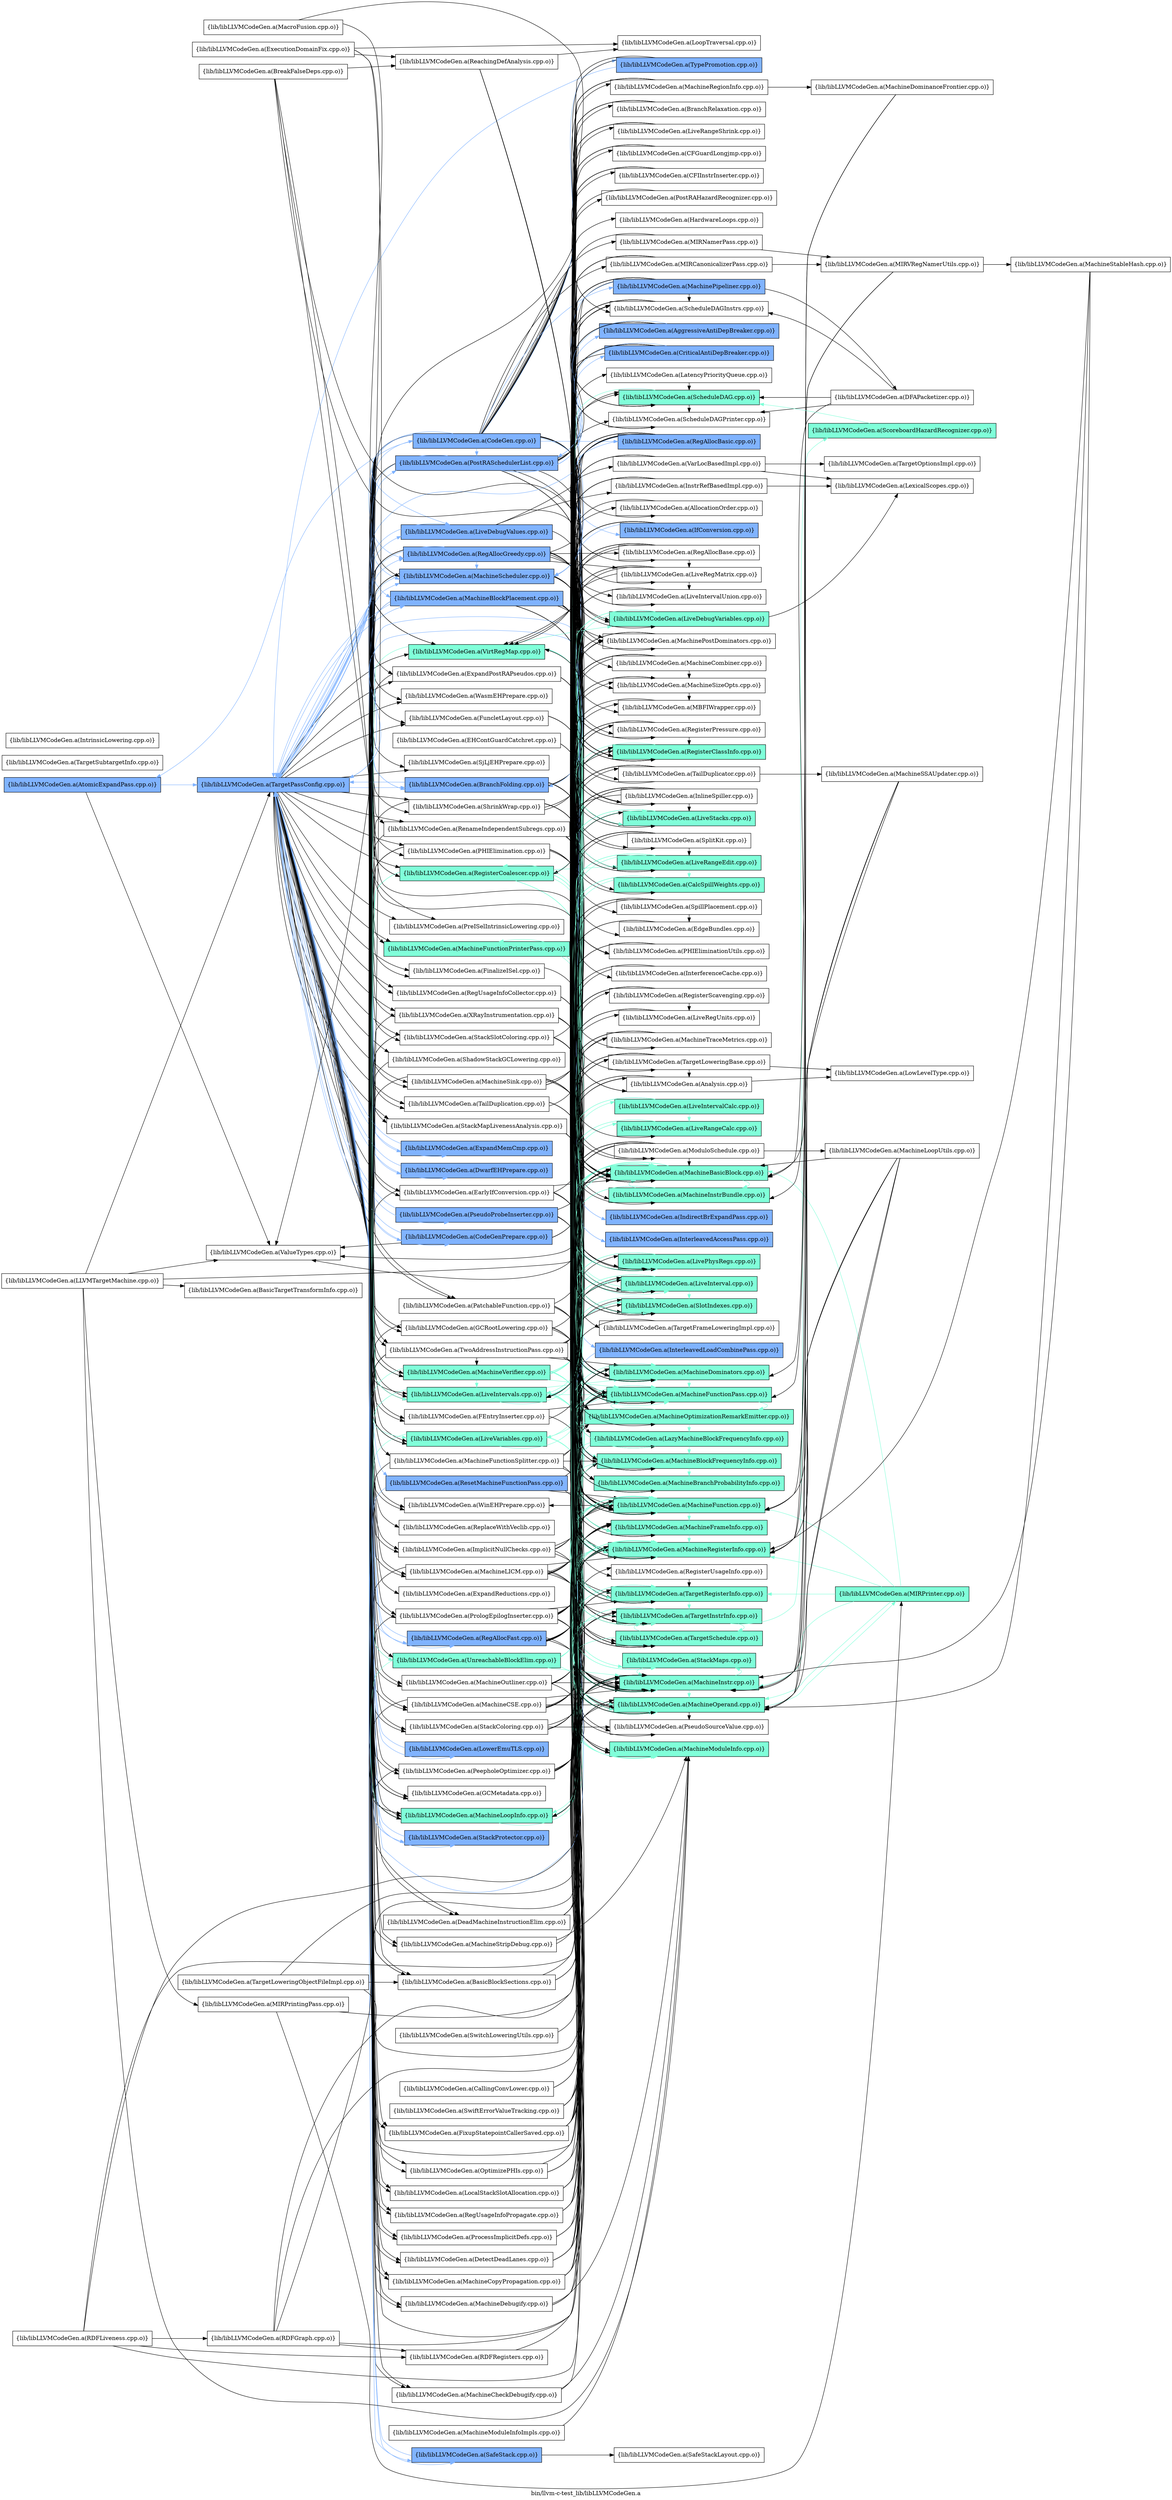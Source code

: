 digraph "bin/llvm-c-test_lib/libLLVMCodeGen.a" {
	label="bin/llvm-c-test_lib/libLLVMCodeGen.a";
	rankdir=LR;
	{ rank=same; Node0x56407236cdf8;  }
	{ rank=same; Node0x5640723696f8; Node0x56407236e9c8;  }
	{ rank=same; Node0x56407236f4b8; Node0x5640723728e8; Node0x5640723719e8; Node0x564072371358; Node0x564072371fd8; Node0x56407236ba48; Node0x564072377e38; Node0x564072376f38; Node0x56407236b2c8; Node0x564072370228; Node0x564072372758; Node0x56407236a328; Node0x5640723666d8; Node0x564072369928; Node0x564072372ed8; Node0x56407236a968; Node0x56407236f148; Node0x564072368cf8; Node0x56407236aeb8; Node0x5640723692e8; Node0x564072369978; Node0x564072365698; Node0x5640723652d8; Node0x564072366bd8; Node0x564072367998; Node0x5640723672b8; Node0x564072366f48; Node0x564072365d78; Node0x564072365878; Node0x564072367d08; Node0x564072368ac8; Node0x5640723687f8; Node0x564072369018; Node0x56407236a008; Node0x56407236abe8; Node0x56407236a468; Node0x56407236b0e8; Node0x56407236d938; Node0x564072378018; Node0x564072375458; Node0x56407236a1e8; Node0x5640723691a8; Node0x564072368ed8; Node0x5640723675d8; Node0x5640723678a8; Node0x564072366098; Node0x564072365828; Node0x5640723661d8; Node0x5640723651e8; Node0x564072364d38; Node0x564072369518; Node0x564072368618; Node0x564072367f88; Node0x5640723678f8; Node0x5640723761c8; Node0x56407236b598; Node0x56407236b778; Node0x564072369c98; Node0x56407236a4b8; Node0x56407236b548; Node0x564072372d48; Node0x5640723735b8; Node0x56407236f7d8; Node0x56407236f0f8; Node0x56407236f008; Node0x56407236f788; Node0x56407236fdc8; Node0x564072370818; Node0x564072370d18;  }
	{ rank=same; Node0x5640723733d8; Node0x564072371448; Node0x564072371858; Node0x564072373838; Node0x56407236a5a8; Node0x564072365148; Node0x5640723668b8; Node0x56407236a698; Node0x564072373478; Node0x564072373ec8; Node0x564072373bf8; Node0x56407236aa58; Node0x56407236a788; Node0x56407236c858; Node0x5640723726b8; Node0x564072370e08; Node0x564072371bc8; Node0x56407236a878; Node0x56407236bea8; Node0x564072364dd8; Node0x564072368ca8; Node0x564072372988; Node0x564072365968; Node0x564072364a18; Node0x56407236bd68; Node0x56407236b8b8; Node0x564072377938; Node0x564072374918; Node0x564072376268; Node0x564072371538; Node0x564072371ad8; Node0x56407236b7c8; Node0x564072367128; Node0x564072366868; Node0x564072372028; Node0x56407236c308; Node0x564072366c28; Node0x564072373158; Node0x564072371e48; Node0x564072367588; Node0x564072371a38; Node0x56407236cda8; Node0x56407236c4e8; Node0x56407236e0b8; Node0x564072373108; Node0x564072371768; Node0x564072371498; Node0x564072371d58; Node0x56407236b638; Node0x564072366638; Node0x564072372d98; Node0x56407236b728; Node0x564072368398; Node0x564072367178; Node0x56407236c718; Node0x564072368078; Node0x5640723685c8; Node0x56407236bf48; Node0x5640723688e8; Node0x564072372708; Node0x5640723667c8; Node0x564072370f98; Node0x564072370868; Node0x56407236ece8; Node0x56407236fb48; Node0x5640723778e8; Node0x564072370778; Node0x564072370548; Node0x56407236b868; Node0x564072365be8; Node0x564072365f08; Node0x564072368938; Node0x564072367cb8; Node0x564072365558; Node0x564072365a58; Node0x564072368d48; Node0x564072371628; Node0x564072371d08;  }
	{ rank=same; Node0x56407236af08; Node0x564072365238; Node0x564072374288; Node0x564072374418; Node0x5640723730b8; Node0x564072370688; Node0x5640723736a8; Node0x564072366ea8; Node0x564072368028; Node0x564072368a28;  }

	Node0x56407236cdf8 [shape=record,shape=box,group=2,style=filled,fillcolor="0.600000 0.5 1",label="{lib/libLLVMCodeGen.a(AtomicExpandPass.cpp.o)}"];
	Node0x56407236cdf8 -> Node0x5640723696f8[color="0.600000 0.5 1"];
	Node0x56407236cdf8 -> Node0x56407236e9c8;
	Node0x56407236db18 [shape=record,shape=box,group=0,label="{lib/libLLVMCodeGen.a(BasicTargetTransformInfo.cpp.o)}"];
	Node0x564072374f58 [shape=record,shape=box,group=0,label="{lib/libLLVMCodeGen.a(BreakFalseDeps.cpp.o)}"];
	Node0x564072374f58 -> Node0x56407236c718;
	Node0x564072374f58 -> Node0x564072373838;
	Node0x564072374f58 -> Node0x564072365148;
	Node0x564072374f58 -> Node0x564072371c18;
	Node0x564072374f58 -> Node0x56407236a698;
	Node0x564072373ec8 [shape=record,shape=box,group=0,label="{lib/libLLVMCodeGen.a(CFGuardLongjmp.cpp.o)}"];
	Node0x564072373ec8 -> Node0x564072371858;
	Node0x564072373ec8 -> Node0x564072373838;
	Node0x564072373ec8 -> Node0x56407236a5a8;
	Node0x564072373bf8 [shape=record,shape=box,group=0,label="{lib/libLLVMCodeGen.a(CFIInstrInserter.cpp.o)}"];
	Node0x564072373bf8 -> Node0x5640723733d8;
	Node0x564072373bf8 -> Node0x564072371858;
	Node0x564072373bf8 -> Node0x564072373838;
	Node0x564072373bf8 -> Node0x56407236a5a8;
	Node0x564072377e38 [shape=record,shape=box,group=0,label="{lib/libLLVMCodeGen.a(EarlyIfConversion.cpp.o)}"];
	Node0x564072377e38 -> Node0x5640723733d8;
	Node0x564072377e38 -> Node0x564072371e48;
	Node0x564072377e38 -> Node0x564072371bc8;
	Node0x564072377e38 -> Node0x564072371858;
	Node0x564072377e38 -> Node0x564072373838;
	Node0x564072377e38 -> Node0x56407236a5a8;
	Node0x564072377e38 -> Node0x56407236a328;
	Node0x564072377e38 -> Node0x564072365148;
	Node0x564072377e38 -> Node0x564072364dd8;
	Node0x564072377e38 -> Node0x5640723668b8;
	Node0x564072377e38 -> Node0x564072367588;
	Node0x564072377e38 -> Node0x564072371a38;
	Node0x5640723769e8 [shape=record,shape=box,group=0,label="{lib/libLLVMCodeGen.a(EHContGuardCatchret.cpp.o)}"];
	Node0x5640723769e8 -> Node0x5640723733d8;
	Node0x5640723769e8 -> Node0x564072373838;
	Node0x564072377168 [shape=record,shape=box,group=0,label="{lib/libLLVMCodeGen.a(ExecutionDomainFix.cpp.o)}"];
	Node0x564072377168 -> Node0x56407236f328;
	Node0x564072377168 -> Node0x564072373838;
	Node0x564072377168 -> Node0x5640723668b8;
	Node0x564072377168 -> Node0x564072371c18;
	Node0x56407236aa58 [shape=record,shape=box,group=2,style=filled,fillcolor="0.600000 0.5 1",label="{lib/libLLVMCodeGen.a(IndirectBrExpandPass.cpp.o)}"];
	Node0x56407236aa58 -> Node0x5640723696f8[color="0.600000 0.5 1"];
	Node0x56407236a788 [shape=record,shape=box,group=2,style=filled,fillcolor="0.600000 0.5 1",label="{lib/libLLVMCodeGen.a(InterleavedAccessPass.cpp.o)}"];
	Node0x56407236a788 -> Node0x5640723696f8[color="0.600000 0.5 1"];
	Node0x56407236c858 [shape=record,shape=box,group=0,label="{lib/libLLVMCodeGen.a(LiveRangeShrink.cpp.o)}"];
	Node0x56407236c858 -> Node0x5640723733d8;
	Node0x56407236c858 -> Node0x564072373838;
	Node0x56407236c858 -> Node0x56407236a5a8;
	Node0x56407236c858 -> Node0x5640723668b8;
	Node0x56407236f5a8 [shape=record,shape=box,group=0,label="{lib/libLLVMCodeGen.a(LLVMTargetMachine.cpp.o)}"];
	Node0x56407236f5a8 -> Node0x56407236db18;
	Node0x56407236f5a8 -> Node0x56407236bea8;
	Node0x56407236f5a8 -> Node0x564072373dd8;
	Node0x56407236f5a8 -> Node0x564072366c28;
	Node0x56407236f5a8 -> Node0x5640723696f8;
	Node0x56407236f5a8 -> Node0x56407236e9c8;
	Node0x5640723733d8 [shape=record,shape=box,group=1,style=filled,fillcolor="0.450000 0.5 1",label="{lib/libLLVMCodeGen.a(MachineBasicBlock.cpp.o)}"];
	Node0x5640723733d8 -> Node0x56407236b2c8[color="0.450000 0.5 1"];
	Node0x5640723733d8 -> Node0x56407236cda8[color="0.450000 0.5 1"];
	Node0x5640723733d8 -> Node0x56407236c718[color="0.450000 0.5 1"];
	Node0x5640723733d8 -> Node0x564072370228[color="0.450000 0.5 1"];
	Node0x5640723733d8 -> Node0x564072371bc8[color="0.450000 0.5 1"];
	Node0x5640723733d8 -> Node0x564072371858[color="0.450000 0.5 1"];
	Node0x5640723733d8 -> Node0x56407236a878[color="0.450000 0.5 1"];
	Node0x5640723733d8 -> Node0x56407236a5a8[color="0.450000 0.5 1"];
	Node0x5640723733d8 -> Node0x56407236a328[color="0.450000 0.5 1"];
	Node0x5640723733d8 -> Node0x5640723668b8[color="0.450000 0.5 1"];
	Node0x5640723733d8 -> Node0x564072372988[color="0.450000 0.5 1"];
	Node0x5640723733d8 -> Node0x564072373158[color="0.450000 0.5 1"];
	Node0x564072370e08 [shape=record,shape=box,group=0,label="{lib/libLLVMCodeGen.a(MachineCombiner.cpp.o)}"];
	Node0x564072370e08 -> Node0x56407236bf48;
	Node0x564072370e08 -> Node0x5640723733d8;
	Node0x564072370e08 -> Node0x564072371bc8;
	Node0x564072370e08 -> Node0x564072371858;
	Node0x564072370e08 -> Node0x564072373838;
	Node0x564072370e08 -> Node0x56407236a5a8;
	Node0x564072370e08 -> Node0x56407236a328;
	Node0x564072370e08 -> Node0x5640723668b8;
	Node0x564072370e08 -> Node0x564072368078;
	Node0x564072370e08 -> Node0x564072367588;
	Node0x564072370e08 -> Node0x56407236a698;
	Node0x564072370e08 -> Node0x564072371a38;
	Node0x564072371858 [shape=record,shape=box,group=1,style=filled,fillcolor="0.450000 0.5 1",label="{lib/libLLVMCodeGen.a(MachineFunction.cpp.o)}"];
	Node0x564072371858 -> Node0x5640723733d8[color="0.450000 0.5 1"];
	Node0x564072371858 -> Node0x564072371448[color="0.450000 0.5 1"];
	Node0x564072371858 -> Node0x56407236a5a8[color="0.450000 0.5 1"];
	Node0x564072371858 -> Node0x56407236bea8[color="0.450000 0.5 1"];
	Node0x564072371858 -> Node0x564072365148[color="0.450000 0.5 1"];
	Node0x564072371858 -> Node0x5640723668b8[color="0.450000 0.5 1"];
	Node0x564072371858 -> Node0x564072372708;
	Node0x564072371858 -> Node0x564072373158[color="0.450000 0.5 1"];
	Node0x564072371858 -> Node0x56407236fdc8;
	Node0x564072373838 [shape=record,shape=box,group=1,style=filled,fillcolor="0.450000 0.5 1",label="{lib/libLLVMCodeGen.a(MachineFunctionPass.cpp.o)}"];
	Node0x564072373838 -> Node0x564072372758[color="0.450000 0.5 1"];
	Node0x564072373838 -> Node0x56407236bea8[color="0.450000 0.5 1"];
	Node0x564072373838 -> Node0x564072364dd8[color="0.450000 0.5 1"];
	Node0x56407236a5a8 [shape=record,shape=box,group=1,style=filled,fillcolor="0.450000 0.5 1",label="{lib/libLLVMCodeGen.a(MachineInstr.cpp.o)}"];
	Node0x56407236a5a8 -> Node0x5640723733d8[color="0.450000 0.5 1"];
	Node0x56407236a5a8 -> Node0x564072371858[color="0.450000 0.5 1"];
	Node0x56407236a5a8 -> Node0x564072365148[color="0.450000 0.5 1"];
	Node0x56407236a5a8 -> Node0x5640723668b8[color="0.450000 0.5 1"];
	Node0x56407236a5a8 -> Node0x564072373108[color="0.450000 0.5 1"];
	Node0x56407236a5a8 -> Node0x564072373158[color="0.450000 0.5 1"];
	Node0x5640723666d8 [shape=record,shape=box,group=2,style=filled,fillcolor="0.600000 0.5 1",label="{lib/libLLVMCodeGen.a(MachineScheduler.cpp.o)}"];
	Node0x5640723666d8 -> Node0x56407236b2c8;
	Node0x5640723666d8 -> Node0x56407236cda8;
	Node0x5640723666d8 -> Node0x5640723733d8;
	Node0x5640723666d8 -> Node0x564072371bc8;
	Node0x5640723666d8 -> Node0x564072371858;
	Node0x5640723666d8 -> Node0x564072373838;
	Node0x5640723666d8 -> Node0x56407236a5a8;
	Node0x5640723666d8 -> Node0x56407236a328;
	Node0x5640723666d8 -> Node0x564072369928;
	Node0x5640723666d8 -> Node0x56407236a698;
	Node0x5640723666d8 -> Node0x564072371768;
	Node0x5640723666d8 -> Node0x564072371498;
	Node0x5640723666d8 -> Node0x564072371d58;
	Node0x5640723666d8 -> Node0x564072372988;
	Node0x5640723666d8 -> Node0x5640723696f8[color="0.600000 0.5 1"];
	Node0x5640723666d8 -> Node0x564072371a38;
	Node0x564072372ed8 [shape=record,shape=box,group=2,style=filled,fillcolor="0.600000 0.5 1",label="{lib/libLLVMCodeGen.a(PseudoProbeInserter.cpp.o)}"];
	Node0x564072372ed8 -> Node0x5640723733d8;
	Node0x564072372ed8 -> Node0x564072371858;
	Node0x564072372ed8 -> Node0x564072373838;
	Node0x564072372ed8 -> Node0x56407236a5a8;
	Node0x564072372ed8 -> Node0x5640723696f8[color="0.600000 0.5 1"];
	Node0x564072371c18 [shape=record,shape=box,group=0,label="{lib/libLLVMCodeGen.a(ReachingDefAnalysis.cpp.o)}"];
	Node0x564072371c18 -> Node0x56407236c718;
	Node0x564072371c18 -> Node0x56407236f328;
	Node0x564072371c18 -> Node0x5640723733d8;
	Node0x564072371c18 -> Node0x564072373838;
	Node0x564072371c18 -> Node0x56407236a5a8;
	Node0x564072365558 [shape=record,shape=box,group=0,label="{lib/libLLVMCodeGen.a(TargetFrameLoweringImpl.cpp.o)}"];
	Node0x564072365558 -> Node0x5640723668b8;
	Node0x564072366638 [shape=record,shape=box,group=1,style=filled,fillcolor="0.450000 0.5 1",label="{lib/libLLVMCodeGen.a(TargetInstrInfo.cpp.o)}"];
	Node0x564072366638 -> Node0x5640723733d8[color="0.450000 0.5 1"];
	Node0x564072366638 -> Node0x564072371858[color="0.450000 0.5 1"];
	Node0x564072366638 -> Node0x56407236a5a8[color="0.450000 0.5 1"];
	Node0x564072366638 -> Node0x564072365148[color="0.450000 0.5 1"];
	Node0x564072366638 -> Node0x5640723668b8[color="0.450000 0.5 1"];
	Node0x564072366638 -> Node0x564072373108[color="0.450000 0.5 1"];
	Node0x564072366638 -> Node0x564072366ea8[color="0.450000 0.5 1"];
	Node0x564072366638 -> Node0x564072371a38[color="0.450000 0.5 1"];
	Node0x564072366c28 [shape=record,shape=box,group=0,label="{lib/libLLVMCodeGen.a(TargetLoweringBase.cpp.o)}"];
	Node0x564072366c28 -> Node0x56407236c308;
	Node0x564072366c28 -> Node0x5640723736a8;
	Node0x564072366c28 -> Node0x5640723733d8;
	Node0x564072366c28 -> Node0x564072371858;
	Node0x564072366c28 -> Node0x56407236a5a8;
	Node0x564072366c28 -> Node0x564072365148;
	Node0x564072366c28 -> Node0x5640723668b8;
	Node0x564072366c28 -> Node0x56407236e9c8;
	Node0x5640723673a8 [shape=record,shape=box,group=0,label="{lib/libLLVMCodeGen.a(TargetLoweringObjectFileImpl.cpp.o)}"];
	Node0x5640723673a8 -> Node0x5640723733d8;
	Node0x5640723673a8 -> Node0x564072371858;
	Node0x5640723673a8 -> Node0x564072368cf8;
	Node0x5640723696f8 [shape=record,shape=box,group=2,style=filled,fillcolor="0.600000 0.5 1",label="{lib/libLLVMCodeGen.a(TargetPassConfig.cpp.o)}"];
	Node0x5640723696f8 -> Node0x56407236f4b8[color="0.600000 0.5 1"];
	Node0x5640723696f8 -> Node0x5640723728e8[color="0.600000 0.5 1"];
	Node0x5640723696f8 -> Node0x5640723719e8;
	Node0x5640723696f8 -> Node0x564072371358[color="0.600000 0.5 1"];
	Node0x5640723696f8 -> Node0x564072371fd8;
	Node0x5640723696f8 -> Node0x56407236ba48;
	Node0x5640723696f8 -> Node0x564072377e38;
	Node0x5640723696f8 -> Node0x564072376f38;
	Node0x5640723696f8 -> Node0x56407236b2c8;
	Node0x5640723696f8 -> Node0x564072370228;
	Node0x5640723696f8 -> Node0x564072372758;
	Node0x5640723696f8 -> Node0x56407236a328;
	Node0x5640723696f8 -> Node0x5640723666d8[color="0.600000 0.5 1"];
	Node0x5640723696f8 -> Node0x564072369928;
	Node0x5640723696f8 -> Node0x564072372ed8[color="0.600000 0.5 1"];
	Node0x5640723696f8 -> Node0x56407236a968;
	Node0x5640723696f8 -> Node0x56407236f148[color="0.600000 0.5 1"];
	Node0x5640723696f8 -> Node0x564072368cf8;
	Node0x5640723696f8 -> Node0x56407236aeb8[color="0.600000 0.5 1"];
	Node0x5640723696f8 -> Node0x5640723692e8[color="0.600000 0.5 1"];
	Node0x5640723696f8 -> Node0x564072369978;
	Node0x5640723696f8 -> Node0x564072365698[color="0.600000 0.5 1"];
	Node0x5640723696f8 -> Node0x5640723652d8;
	Node0x5640723696f8 -> Node0x564072366bd8;
	Node0x5640723696f8 -> Node0x564072367998;
	Node0x5640723696f8 -> Node0x5640723672b8;
	Node0x5640723696f8 -> Node0x564072366f48;
	Node0x5640723696f8 -> Node0x564072365d78;
	Node0x5640723696f8 -> Node0x564072365878[color="0.600000 0.5 1"];
	Node0x5640723696f8 -> Node0x564072367d08[color="0.600000 0.5 1"];
	Node0x5640723696f8 -> Node0x564072368ac8[color="0.600000 0.5 1"];
	Node0x5640723696f8 -> Node0x5640723687f8;
	Node0x5640723696f8 -> Node0x564072369018;
	Node0x5640723696f8 -> Node0x56407236a008;
	Node0x5640723696f8 -> Node0x56407236abe8;
	Node0x5640723696f8 -> Node0x56407236a468;
	Node0x5640723696f8 -> Node0x56407236b0e8;
	Node0x5640723696f8 -> Node0x56407236d938;
	Node0x5640723696f8 -> Node0x564072378018;
	Node0x5640723696f8 -> Node0x564072375458;
	Node0x5640723696f8 -> Node0x56407236a1e8;
	Node0x5640723696f8 -> Node0x5640723691a8;
	Node0x5640723696f8 -> Node0x564072368ed8;
	Node0x5640723696f8 -> Node0x5640723675d8;
	Node0x5640723696f8 -> Node0x5640723678a8;
	Node0x5640723696f8 -> Node0x564072366098;
	Node0x5640723696f8 -> Node0x564072365828;
	Node0x5640723696f8 -> Node0x5640723661d8;
	Node0x5640723696f8 -> Node0x5640723651e8;
	Node0x5640723696f8 -> Node0x564072364d38;
	Node0x5640723696f8 -> Node0x564072369518[color="0.600000 0.5 1"];
	Node0x5640723696f8 -> Node0x564072368618;
	Node0x5640723696f8 -> Node0x564072367f88;
	Node0x5640723696f8 -> Node0x5640723678f8;
	Node0x5640723696f8 -> Node0x5640723761c8;
	Node0x5640723696f8 -> Node0x56407236b598;
	Node0x5640723696f8 -> Node0x56407236b778;
	Node0x5640723696f8 -> Node0x564072369c98;
	Node0x5640723696f8 -> Node0x56407236a4b8;
	Node0x5640723696f8 -> Node0x56407236b548[color="0.600000 0.5 1"];
	Node0x5640723696f8 -> Node0x564072372d48[color="0.600000 0.5 1"];
	Node0x5640723696f8 -> Node0x5640723735b8;
	Node0x5640723696f8 -> Node0x56407236f7d8;
	Node0x5640723696f8 -> Node0x56407236f0f8;
	Node0x5640723696f8 -> Node0x56407236f008;
	Node0x5640723696f8 -> Node0x56407236f788;
	Node0x5640723696f8 -> Node0x56407236fdc8;
	Node0x5640723696f8 -> Node0x564072370818;
	Node0x5640723696f8 -> Node0x564072370d18[color="0.600000 0.5 1"];
	Node0x564072373158 [shape=record,shape=box,group=1,style=filled,fillcolor="0.450000 0.5 1",label="{lib/libLLVMCodeGen.a(TargetRegisterInfo.cpp.o)}"];
	Node0x564072373158 -> Node0x5640723668b8[color="0.450000 0.5 1"];
	Node0x564072373158 -> Node0x564072366638[color="0.450000 0.5 1"];
	Node0x5640723722a8 [shape=record,shape=box,group=0,label="{lib/libLLVMCodeGen.a(TargetSubtargetInfo.cpp.o)}"];
	Node0x56407236e9c8 [shape=record,shape=box,group=0,label="{lib/libLLVMCodeGen.a(ValueTypes.cpp.o)}"];
	Node0x56407236bea8 [shape=record,shape=box,group=1,style=filled,fillcolor="0.450000 0.5 1",label="{lib/libLLVMCodeGen.a(MachineModuleInfo.cpp.o)}"];
	Node0x56407236bea8 -> Node0x564072371858[color="0.450000 0.5 1"];
	Node0x564072370778 [shape=record,shape=box,group=0,label="{lib/libLLVMCodeGen.a(LiveRegMatrix.cpp.o)}"];
	Node0x564072370778 -> Node0x56407236b2c8;
	Node0x564072370778 -> Node0x56407236cda8;
	Node0x564072370778 -> Node0x564072370548;
	Node0x564072370778 -> Node0x564072373838;
	Node0x564072370778 -> Node0x56407236f008;
	Node0x564072365148 [shape=record,shape=box,group=1,style=filled,fillcolor="0.450000 0.5 1",label="{lib/libLLVMCodeGen.a(MachineOperand.cpp.o)}"];
	Node0x564072365148 -> Node0x5640723733d8[color="0.450000 0.5 1"];
	Node0x564072365148 -> Node0x564072371858[color="0.450000 0.5 1"];
	Node0x564072365148 -> Node0x5640723668b8[color="0.450000 0.5 1"];
	Node0x564072365148 -> Node0x56407236af08[color="0.450000 0.5 1"];
	Node0x564072365148 -> Node0x564072372708;
	Node0x564072365148 -> Node0x564072373158[color="0.450000 0.5 1"];
	Node0x5640723668b8 [shape=record,shape=box,group=1,style=filled,fillcolor="0.450000 0.5 1",label="{lib/libLLVMCodeGen.a(MachineRegisterInfo.cpp.o)}"];
	Node0x5640723668b8 -> Node0x5640723733d8[color="0.450000 0.5 1"];
	Node0x5640723668b8 -> Node0x564072371858[color="0.450000 0.5 1"];
	Node0x5640723668b8 -> Node0x56407236a5a8[color="0.450000 0.5 1"];
	Node0x5640723668b8 -> Node0x564072365148[color="0.450000 0.5 1"];
	Node0x5640723668b8 -> Node0x564072373158[color="0.450000 0.5 1"];
	Node0x564072376088 [shape=record,shape=box,group=0,label="{lib/libLLVMCodeGen.a(CallingConvLower.cpp.o)}"];
	Node0x564072376088 -> Node0x564072371448;
	Node0x564072376088 -> Node0x564072371858;
	Node0x564072369b08 [shape=record,shape=box,group=0,label="{lib/libLLVMCodeGen.a(IntrinsicLowering.cpp.o)}"];
	Node0x564072371448 [shape=record,shape=box,group=1,style=filled,fillcolor="0.450000 0.5 1",label="{lib/libLLVMCodeGen.a(MachineFrameInfo.cpp.o)}"];
	Node0x564072371448 -> Node0x5640723668b8[color="0.450000 0.5 1"];
	Node0x56407236c718 [shape=record,shape=box,group=1,style=filled,fillcolor="0.450000 0.5 1",label="{lib/libLLVMCodeGen.a(LivePhysRegs.cpp.o)}"];
	Node0x56407236c718 -> Node0x5640723733d8[color="0.450000 0.5 1"];
	Node0x56407236c718 -> Node0x56407236a5a8[color="0.450000 0.5 1"];
	Node0x56407236c718 -> Node0x5640723668b8[color="0.450000 0.5 1"];
	Node0x56407236c718 -> Node0x564072373158[color="0.450000 0.5 1"];
	Node0x564072370228 [shape=record,shape=box,group=1,style=filled,fillcolor="0.450000 0.5 1",label="{lib/libLLVMCodeGen.a(LiveVariables.cpp.o)}"];
	Node0x564072370228 -> Node0x5640723733d8[color="0.450000 0.5 1"];
	Node0x564072370228 -> Node0x564072373838[color="0.450000 0.5 1"];
	Node0x564072370228 -> Node0x56407236a5a8[color="0.450000 0.5 1"];
	Node0x564072370228 -> Node0x5640723668b8[color="0.450000 0.5 1"];
	Node0x564072370228 -> Node0x56407236f0f8[color="0.450000 0.5 1"];
	Node0x564072371bc8 [shape=record,shape=box,group=1,style=filled,fillcolor="0.450000 0.5 1",label="{lib/libLLVMCodeGen.a(MachineDominators.cpp.o)}"];
	Node0x564072371bc8 -> Node0x5640723733d8[color="0.450000 0.5 1"];
	Node0x564072371bc8 -> Node0x564072373838[color="0.450000 0.5 1"];
	Node0x564072368a28 [shape=record,shape=box,group=0,label="{lib/libLLVMCodeGen.a(TargetOptionsImpl.cpp.o)}"];
	Node0x56407236c308 [shape=record,shape=box,group=0,label="{lib/libLLVMCodeGen.a(Analysis.cpp.o)}"];
	Node0x56407236c308 -> Node0x5640723736a8;
	Node0x56407236c308 -> Node0x5640723733d8;
	Node0x56407236c308 -> Node0x56407236a5a8;
	Node0x56407236c308 -> Node0x56407236e9c8;
	Node0x5640723736a8 [shape=record,shape=box,group=0,label="{lib/libLLVMCodeGen.a(LowLevelType.cpp.o)}"];
	Node0x564072374af8 [shape=record,shape=box,group=0,label="{lib/libLLVMCodeGen.a(MacroFusion.cpp.o)}"];
	Node0x564072374af8 -> Node0x5640723666d8;
	Node0x564072374af8 -> Node0x564072371d58;
	Node0x56407236a328 [shape=record,shape=box,group=1,style=filled,fillcolor="0.450000 0.5 1",label="{lib/libLLVMCodeGen.a(MachineLoopInfo.cpp.o)}"];
	Node0x56407236a328 -> Node0x5640723733d8[color="0.450000 0.5 1"];
	Node0x56407236a328 -> Node0x564072371bc8[color="0.450000 0.5 1"];
	Node0x56407236a328 -> Node0x564072373838[color="0.450000 0.5 1"];
	Node0x56407236a328 -> Node0x56407236a5a8[color="0.450000 0.5 1"];
	Node0x56407236a328 -> Node0x5640723668b8[color="0.450000 0.5 1"];
	Node0x5640723778e8 [shape=record,shape=box,group=0,label="{lib/libLLVMCodeGen.a(EdgeBundles.cpp.o)}"];
	Node0x5640723778e8 -> Node0x5640723733d8;
	Node0x5640723778e8 -> Node0x564072373838;
	Node0x564072370688 [shape=record,shape=box,group=0,label="{lib/libLLVMCodeGen.a(MachineDominanceFrontier.cpp.o)}"];
	Node0x564072370688 -> Node0x5640723733d8;
	Node0x564072370688 -> Node0x564072371bc8;
	Node0x564072370688 -> Node0x564072373838;
	Node0x564072373388 [shape=record,shape=box,group=0,label="{lib/libLLVMCodeGen.a(RDFGraph.cpp.o)}"];
	Node0x564072373388 -> Node0x5640723733d8;
	Node0x564072373388 -> Node0x564072371bc8;
	Node0x564072373388 -> Node0x564072371858;
	Node0x564072373388 -> Node0x56407236a5a8;
	Node0x564072373388 -> Node0x564072372348;
	Node0x5640723716c8 [shape=record,shape=box,group=0,label="{lib/libLLVMCodeGen.a(RDFLiveness.cpp.o)}"];
	Node0x5640723716c8 -> Node0x5640723733d8;
	Node0x5640723716c8 -> Node0x564072371bc8;
	Node0x5640723716c8 -> Node0x564072373388;
	Node0x5640723716c8 -> Node0x564072372348;
	Node0x5640723716c8 -> Node0x564072373158;
	Node0x564072372348 [shape=record,shape=box,group=0,label="{lib/libLLVMCodeGen.a(RDFRegisters.cpp.o)}"];
	Node0x564072372348 -> Node0x564072373158;
	Node0x56407236b2c8 [shape=record,shape=box,group=1,style=filled,fillcolor="0.450000 0.5 1",label="{lib/libLLVMCodeGen.a(LiveIntervals.cpp.o)}"];
	Node0x56407236b2c8 -> Node0x56407236cda8[color="0.450000 0.5 1"];
	Node0x56407236b2c8 -> Node0x56407236c4e8[color="0.450000 0.5 1"];
	Node0x56407236b2c8 -> Node0x56407236e0b8[color="0.450000 0.5 1"];
	Node0x56407236b2c8 -> Node0x564072370228[color="0.450000 0.5 1"];
	Node0x56407236b2c8 -> Node0x5640723733d8[color="0.450000 0.5 1"];
	Node0x56407236b2c8 -> Node0x5640723726b8[color="0.450000 0.5 1"];
	Node0x56407236b2c8 -> Node0x564072371bc8[color="0.450000 0.5 1"];
	Node0x56407236b2c8 -> Node0x564072371858[color="0.450000 0.5 1"];
	Node0x56407236b2c8 -> Node0x564072373838[color="0.450000 0.5 1"];
	Node0x56407236b2c8 -> Node0x56407236a5a8[color="0.450000 0.5 1"];
	Node0x56407236b2c8 -> Node0x56407236a328[color="0.450000 0.5 1"];
	Node0x56407236b2c8 -> Node0x5640723668b8[color="0.450000 0.5 1"];
	Node0x56407236b2c8 -> Node0x564072372988[color="0.450000 0.5 1"];
	Node0x56407236b2c8 -> Node0x564072373108[color="0.450000 0.5 1"];
	Node0x56407236b2c8 -> Node0x564072373158[color="0.450000 0.5 1"];
	Node0x564072372988 [shape=record,shape=box,group=1,style=filled,fillcolor="0.450000 0.5 1",label="{lib/libLLVMCodeGen.a(SlotIndexes.cpp.o)}"];
	Node0x564072372988 -> Node0x564072373838[color="0.450000 0.5 1"];
	Node0x56407236f008 [shape=record,shape=box,group=1,style=filled,fillcolor="0.450000 0.5 1",label="{lib/libLLVMCodeGen.a(VirtRegMap.cpp.o)}"];
	Node0x56407236f008 -> Node0x56407236b2c8[color="0.450000 0.5 1"];
	Node0x56407236f008 -> Node0x56407236cda8[color="0.450000 0.5 1"];
	Node0x56407236f008 -> Node0x5640723733d8[color="0.450000 0.5 1"];
	Node0x56407236f008 -> Node0x564072371448[color="0.450000 0.5 1"];
	Node0x56407236f008 -> Node0x564072373838[color="0.450000 0.5 1"];
	Node0x56407236f008 -> Node0x56407236a5a8[color="0.450000 0.5 1"];
	Node0x56407236f008 -> Node0x564072365148[color="0.450000 0.5 1"];
	Node0x56407236f008 -> Node0x5640723668b8[color="0.450000 0.5 1"];
	Node0x56407236f008 -> Node0x564072368ca8[color="0.450000 0.5 1"];
	Node0x56407236f008 -> Node0x564072372988[color="0.450000 0.5 1"];
	Node0x56407236f008 -> Node0x564072364a18[color="0.450000 0.5 1"];
	Node0x56407236f008 -> Node0x564072373158[color="0.450000 0.5 1"];
	Node0x564072368028 [shape=record,shape=box,group=0,label="{lib/libLLVMCodeGen.a(MachineSSAUpdater.cpp.o)}"];
	Node0x564072368028 -> Node0x5640723733d8;
	Node0x564072368028 -> Node0x564072371858;
	Node0x564072368028 -> Node0x56407236a5a8;
	Node0x564072368028 -> Node0x564072365148;
	Node0x564072368028 -> Node0x5640723668b8;
	Node0x56407236bf48 [shape=record,shape=box,group=1,style=filled,fillcolor="0.450000 0.5 1",label="{lib/libLLVMCodeGen.a(LazyMachineBlockFrequencyInfo.cpp.o)}"];
	Node0x56407236bf48 -> Node0x5640723726b8[color="0.450000 0.5 1"];
	Node0x56407236bf48 -> Node0x564072371e48[color="0.450000 0.5 1"];
	Node0x56407236bf48 -> Node0x564072371bc8[color="0.450000 0.5 1"];
	Node0x56407236bf48 -> Node0x564072373838[color="0.450000 0.5 1"];
	Node0x56407236bf48 -> Node0x56407236a328[color="0.450000 0.5 1"];
	Node0x564072368078 [shape=record,shape=box,group=0,label="{lib/libLLVMCodeGen.a(MachineSizeOpts.cpp.o)}"];
	Node0x564072368078 -> Node0x5640723726b8;
	Node0x564072368078 -> Node0x5640723685c8;
	Node0x564072371a38 [shape=record,shape=box,group=1,style=filled,fillcolor="0.450000 0.5 1",label="{lib/libLLVMCodeGen.a(TargetSchedule.cpp.o)}"];
	Node0x564072371a38 -> Node0x56407236a5a8[color="0.450000 0.5 1"];
	Node0x564072371a38 -> Node0x564072366638[color="0.450000 0.5 1"];
	Node0x56407236fdc8 [shape=record,shape=box,group=0,label="{lib/libLLVMCodeGen.a(WinEHPrepare.cpp.o)}"];
	Node0x56407236f148 [shape=record,shape=box,group=2,style=filled,fillcolor="0.600000 0.5 1",label="{lib/libLLVMCodeGen.a(StackProtector.cpp.o)}"];
	Node0x56407236f148 -> Node0x5640723696f8[color="0.600000 0.5 1"];
	Node0x564072365198 [shape=record,shape=box,group=0,label="{lib/libLLVMCodeGen.a(SwiftErrorValueTracking.cpp.o)}"];
	Node0x564072365198 -> Node0x5640723733d8;
	Node0x564072365198 -> Node0x564072371858;
	Node0x564072365198 -> Node0x56407236a5a8;
	Node0x564072365198 -> Node0x5640723668b8;
	Node0x5640723658c8 [shape=record,shape=box,group=0,label="{lib/libLLVMCodeGen.a(SwitchLoweringUtils.cpp.o)}"];
	Node0x5640723658c8 -> Node0x564072371858;
	Node0x5640723726b8 [shape=record,shape=box,group=1,style=filled,fillcolor="0.450000 0.5 1",label="{lib/libLLVMCodeGen.a(MachineBlockFrequencyInfo.cpp.o)}"];
	Node0x5640723726b8 -> Node0x5640723733d8[color="0.450000 0.5 1"];
	Node0x5640723726b8 -> Node0x564072371e48[color="0.450000 0.5 1"];
	Node0x5640723726b8 -> Node0x564072371858[color="0.450000 0.5 1"];
	Node0x5640723726b8 -> Node0x564072373838[color="0.450000 0.5 1"];
	Node0x5640723726b8 -> Node0x56407236a328[color="0.450000 0.5 1"];
	Node0x564072371e48 [shape=record,shape=box,group=1,style=filled,fillcolor="0.450000 0.5 1",label="{lib/libLLVMCodeGen.a(MachineBranchProbabilityInfo.cpp.o)}"];
	Node0x564072371e48 -> Node0x5640723733d8[color="0.450000 0.5 1"];
	Node0x564072364dd8 [shape=record,shape=box,group=1,style=filled,fillcolor="0.450000 0.5 1",label="{lib/libLLVMCodeGen.a(MachineOptimizationRemarkEmitter.cpp.o)}"];
	Node0x564072364dd8 -> Node0x56407236bf48[color="0.450000 0.5 1"];
	Node0x564072364dd8 -> Node0x5640723726b8[color="0.450000 0.5 1"];
	Node0x564072364dd8 -> Node0x564072373838[color="0.450000 0.5 1"];
	Node0x564072364dd8 -> Node0x56407236a5a8[color="0.450000 0.5 1"];
	Node0x56407236f788 [shape=record,shape=box,group=0,label="{lib/libLLVMCodeGen.a(WasmEHPrepare.cpp.o)}"];
	Node0x564072376f38 [shape=record,shape=box,group=0,label="{lib/libLLVMCodeGen.a(GCMetadata.cpp.o)}"];
	Node0x564072371498 [shape=record,shape=box,group=1,style=filled,fillcolor="0.450000 0.5 1",label="{lib/libLLVMCodeGen.a(ScheduleDAG.cpp.o)}"];
	Node0x564072371498 -> Node0x564072372d98;
	Node0x564072371498 -> Node0x564072373158[color="0.450000 0.5 1"];
	Node0x564072372d98 [shape=record,shape=box,group=0,label="{lib/libLLVMCodeGen.a(ScheduleDAGPrinter.cpp.o)}"];
	Node0x564072373108 [shape=record,shape=box,group=1,style=filled,fillcolor="0.450000 0.5 1",label="{lib/libLLVMCodeGen.a(StackMaps.cpp.o)}"];
	Node0x564072373108 -> Node0x564072371858[color="0.450000 0.5 1"];
	Node0x564072373108 -> Node0x56407236a5a8[color="0.450000 0.5 1"];
	Node0x564072373108 -> Node0x564072373158[color="0.450000 0.5 1"];
	Node0x564072374418 [shape=record,shape=box,group=0,label="{lib/libLLVMCodeGen.a(DFAPacketizer.cpp.o)}"];
	Node0x564072374418 -> Node0x56407236a878;
	Node0x564072374418 -> Node0x564072371498;
	Node0x564072374418 -> Node0x564072371d58;
	Node0x564072374418 -> Node0x564072372d98;
	Node0x56407236a698 [shape=record,shape=box,group=1,style=filled,fillcolor="0.450000 0.5 1",label="{lib/libLLVMCodeGen.a(RegisterClassInfo.cpp.o)}"];
	Node0x56407236a698 -> Node0x5640723668b8[color="0.450000 0.5 1"];
	Node0x56407236a878 [shape=record,shape=box,group=1,style=filled,fillcolor="0.450000 0.5 1",label="{lib/libLLVMCodeGen.a(MachineInstrBundle.cpp.o)}"];
	Node0x56407236a878 -> Node0x5640723733d8[color="0.450000 0.5 1"];
	Node0x56407236a878 -> Node0x564072371858[color="0.450000 0.5 1"];
	Node0x56407236a878 -> Node0x564072373838[color="0.450000 0.5 1"];
	Node0x56407236a878 -> Node0x56407236a5a8[color="0.450000 0.5 1"];
	Node0x564072371d58 [shape=record,shape=box,group=0,label="{lib/libLLVMCodeGen.a(ScheduleDAGInstrs.cpp.o)}"];
	Node0x564072371d58 -> Node0x56407236c718;
	Node0x564072371d58 -> Node0x5640723733d8;
	Node0x564072371d58 -> Node0x564072371858;
	Node0x564072371d58 -> Node0x56407236a5a8;
	Node0x564072371d58 -> Node0x5640723668b8;
	Node0x564072371d58 -> Node0x564072371768;
	Node0x564072371d58 -> Node0x564072371498;
	Node0x564072371d58 -> Node0x564072372d98;
	Node0x564072371d58 -> Node0x564072371a38;
	Node0x564072367588 [shape=record,shape=box,group=0,label="{lib/libLLVMCodeGen.a(MachineTraceMetrics.cpp.o)}"];
	Node0x564072367588 -> Node0x5640723733d8;
	Node0x564072367588 -> Node0x564072371e48;
	Node0x564072367588 -> Node0x564072373838;
	Node0x564072367588 -> Node0x56407236a5a8;
	Node0x564072367588 -> Node0x56407236a328;
	Node0x564072367588 -> Node0x5640723668b8;
	Node0x564072367588 -> Node0x564072371a38;
	Node0x56407236f328 [shape=record,shape=box,group=0,label="{lib/libLLVMCodeGen.a(LoopTraversal.cpp.o)}"];
	Node0x56407236cda8 [shape=record,shape=box,group=1,style=filled,fillcolor="0.450000 0.5 1",label="{lib/libLLVMCodeGen.a(LiveInterval.cpp.o)}"];
	Node0x56407236cda8 -> Node0x564072365148[color="0.450000 0.5 1"];
	Node0x56407236cda8 -> Node0x5640723668b8[color="0.450000 0.5 1"];
	Node0x56407236cda8 -> Node0x56407236a968[color="0.450000 0.5 1"];
	Node0x56407236cda8 -> Node0x564072372988[color="0.450000 0.5 1"];
	Node0x56407236cda8 -> Node0x564072373158[color="0.450000 0.5 1"];
	Node0x56407236c4e8 [shape=record,shape=box,group=1,style=filled,fillcolor="0.450000 0.5 1",label="{lib/libLLVMCodeGen.a(LiveRangeCalc.cpp.o)}"];
	Node0x56407236c4e8 -> Node0x56407236cda8[color="0.450000 0.5 1"];
	Node0x56407236c4e8 -> Node0x564072371bc8[color="0.450000 0.5 1"];
	Node0x56407236e0b8 [shape=record,shape=box,group=1,style=filled,fillcolor="0.450000 0.5 1",label="{lib/libLLVMCodeGen.a(LiveIntervalCalc.cpp.o)}"];
	Node0x56407236e0b8 -> Node0x56407236cda8[color="0.450000 0.5 1"];
	Node0x56407236e0b8 -> Node0x56407236c4e8[color="0.450000 0.5 1"];
	Node0x56407236e0b8 -> Node0x56407236a5a8[color="0.450000 0.5 1"];
	Node0x56407236e0b8 -> Node0x5640723668b8[color="0.450000 0.5 1"];
	Node0x56407236a968 [shape=record,shape=box,group=1,style=filled,fillcolor="0.450000 0.5 1",label="{lib/libLLVMCodeGen.a(RegisterCoalescer.cpp.o)}"];
	Node0x56407236a968 -> Node0x56407236b2c8[color="0.450000 0.5 1"];
	Node0x56407236a968 -> Node0x56407236cda8[color="0.450000 0.5 1"];
	Node0x56407236a968 -> Node0x5640723733d8[color="0.450000 0.5 1"];
	Node0x56407236a968 -> Node0x564072371bc8[color="0.450000 0.5 1"];
	Node0x56407236a968 -> Node0x564072371858[color="0.450000 0.5 1"];
	Node0x56407236a968 -> Node0x564072373838[color="0.450000 0.5 1"];
	Node0x56407236a968 -> Node0x56407236a5a8[color="0.450000 0.5 1"];
	Node0x56407236a968 -> Node0x56407236a328[color="0.450000 0.5 1"];
	Node0x56407236a968 -> Node0x564072365148[color="0.450000 0.5 1"];
	Node0x56407236a968 -> Node0x5640723668b8[color="0.450000 0.5 1"];
	Node0x56407236a968 -> Node0x564072369928[color="0.450000 0.5 1"];
	Node0x56407236a968 -> Node0x56407236a698[color="0.450000 0.5 1"];
	Node0x56407236a968 -> Node0x56407236b638[color="0.450000 0.5 1"];
	Node0x56407236a968 -> Node0x564072372988[color="0.450000 0.5 1"];
	Node0x56407236a968 -> Node0x564072366638[color="0.450000 0.5 1"];
	Node0x56407236a968 -> Node0x564072373158[color="0.450000 0.5 1"];
	Node0x564072370548 [shape=record,shape=box,group=0,label="{lib/libLLVMCodeGen.a(LiveIntervalUnion.cpp.o)}"];
	Node0x564072370548 -> Node0x564072372988;
	Node0x564072370548 -> Node0x564072373158;
	Node0x56407236f0f8 [shape=record,shape=box,group=1,style=filled,fillcolor="0.450000 0.5 1",label="{lib/libLLVMCodeGen.a(UnreachableBlockElim.cpp.o)}"];
	Node0x56407236f0f8 -> Node0x5640723733d8[color="0.450000 0.5 1"];
	Node0x56407236f0f8 -> Node0x564072371bc8[color="0.450000 0.5 1"];
	Node0x56407236f0f8 -> Node0x564072371858[color="0.450000 0.5 1"];
	Node0x56407236f0f8 -> Node0x564072373838[color="0.450000 0.5 1"];
	Node0x56407236f0f8 -> Node0x56407236a5a8[color="0.450000 0.5 1"];
	Node0x56407236f0f8 -> Node0x56407236a328[color="0.450000 0.5 1"];
	Node0x56407236f0f8 -> Node0x564072365148[color="0.450000 0.5 1"];
	Node0x56407236f0f8 -> Node0x5640723668b8[color="0.450000 0.5 1"];
	Node0x564072373dd8 [shape=record,shape=box,group=0,label="{lib/libLLVMCodeGen.a(MIRPrintingPass.cpp.o)}"];
	Node0x564072373dd8 -> Node0x564072373838;
	Node0x564072373dd8 -> Node0x56407236af08;
	Node0x564072372708 [shape=record,shape=box,group=0,label="{lib/libLLVMCodeGen.a(PseudoSourceValue.cpp.o)}"];
	Node0x564072372758 [shape=record,shape=box,group=1,style=filled,fillcolor="0.450000 0.5 1",label="{lib/libLLVMCodeGen.a(MachineFunctionPrinterPass.cpp.o)}"];
	Node0x564072372758 -> Node0x564072371858[color="0.450000 0.5 1"];
	Node0x564072372758 -> Node0x564072373838[color="0.450000 0.5 1"];
	Node0x564072372758 -> Node0x564072372988[color="0.450000 0.5 1"];
	Node0x56407236af08 [shape=record,shape=box,group=1,style=filled,fillcolor="0.450000 0.5 1",label="{lib/libLLVMCodeGen.a(MIRPrinter.cpp.o)}"];
	Node0x56407236af08 -> Node0x5640723733d8[color="0.450000 0.5 1"];
	Node0x56407236af08 -> Node0x564072371858[color="0.450000 0.5 1"];
	Node0x56407236af08 -> Node0x56407236a5a8[color="0.450000 0.5 1"];
	Node0x56407236af08 -> Node0x564072365148[color="0.450000 0.5 1"];
	Node0x56407236af08 -> Node0x5640723668b8[color="0.450000 0.5 1"];
	Node0x56407236af08 -> Node0x564072373158[color="0.450000 0.5 1"];
	Node0x564072369928 [shape=record,shape=box,group=1,style=filled,fillcolor="0.450000 0.5 1",label="{lib/libLLVMCodeGen.a(MachineVerifier.cpp.o)}"];
	Node0x564072369928 -> Node0x56407236b2c8[color="0.450000 0.5 1"];
	Node0x564072369928 -> Node0x56407236cda8[color="0.450000 0.5 1"];
	Node0x564072369928 -> Node0x56407236c4e8[color="0.450000 0.5 1"];
	Node0x564072369928 -> Node0x564072370228[color="0.450000 0.5 1"];
	Node0x564072369928 -> Node0x5640723733d8[color="0.450000 0.5 1"];
	Node0x564072369928 -> Node0x564072371448[color="0.450000 0.5 1"];
	Node0x564072369928 -> Node0x564072371858[color="0.450000 0.5 1"];
	Node0x564072369928 -> Node0x564072373838[color="0.450000 0.5 1"];
	Node0x564072369928 -> Node0x56407236a5a8[color="0.450000 0.5 1"];
	Node0x564072369928 -> Node0x564072365148[color="0.450000 0.5 1"];
	Node0x564072369928 -> Node0x5640723668b8[color="0.450000 0.5 1"];
	Node0x564072369928 -> Node0x564072368ca8[color="0.450000 0.5 1"];
	Node0x564072369928 -> Node0x564072372988[color="0.450000 0.5 1"];
	Node0x564072369928 -> Node0x564072373108[color="0.450000 0.5 1"];
	Node0x564072369928 -> Node0x564072373158[color="0.450000 0.5 1"];
	Node0x564072371768 [shape=record,shape=box,group=0,label="{lib/libLLVMCodeGen.a(RegisterPressure.cpp.o)}"];
	Node0x564072371768 -> Node0x56407236b2c8;
	Node0x564072371768 -> Node0x56407236cda8;
	Node0x564072371768 -> Node0x56407236a5a8;
	Node0x564072371768 -> Node0x5640723668b8;
	Node0x564072371768 -> Node0x56407236a698;
	Node0x5640723685c8 [shape=record,shape=box,group=0,label="{lib/libLLVMCodeGen.a(MBFIWrapper.cpp.o)}"];
	Node0x5640723685c8 -> Node0x5640723726b8;
	Node0x564072368ca8 [shape=record,shape=box,group=1,style=filled,fillcolor="0.450000 0.5 1",label="{lib/libLLVMCodeGen.a(LiveStacks.cpp.o)}"];
	Node0x564072368ca8 -> Node0x56407236cda8[color="0.450000 0.5 1"];
	Node0x564072368ca8 -> Node0x564072373838[color="0.450000 0.5 1"];
	Node0x564072368ca8 -> Node0x564072372988[color="0.450000 0.5 1"];
	Node0x564072368ca8 -> Node0x564072373158[color="0.450000 0.5 1"];
	Node0x56407236b638 [shape=record,shape=box,group=1,style=filled,fillcolor="0.450000 0.5 1",label="{lib/libLLVMCodeGen.a(LiveRangeEdit.cpp.o)}"];
	Node0x56407236b638 -> Node0x56407236b2c8[color="0.450000 0.5 1"];
	Node0x56407236b638 -> Node0x56407236cda8[color="0.450000 0.5 1"];
	Node0x56407236b638 -> Node0x564072371858[color="0.450000 0.5 1"];
	Node0x56407236b638 -> Node0x56407236a5a8[color="0.450000 0.5 1"];
	Node0x56407236b638 -> Node0x5640723668b8[color="0.450000 0.5 1"];
	Node0x56407236b638 -> Node0x56407236b868[color="0.450000 0.5 1"];
	Node0x56407236b638 -> Node0x564072372988[color="0.450000 0.5 1"];
	Node0x56407236b638 -> Node0x564072366638[color="0.450000 0.5 1"];
	Node0x56407236b638 -> Node0x56407236f008[color="0.450000 0.5 1"];
	Node0x56407236b868 [shape=record,shape=box,group=1,style=filled,fillcolor="0.450000 0.5 1",label="{lib/libLLVMCodeGen.a(CalcSpillWeights.cpp.o)}"];
	Node0x56407236b868 -> Node0x56407236b2c8[color="0.450000 0.5 1"];
	Node0x56407236b868 -> Node0x56407236cda8[color="0.450000 0.5 1"];
	Node0x56407236b868 -> Node0x56407236a5a8[color="0.450000 0.5 1"];
	Node0x56407236b868 -> Node0x564072366638[color="0.450000 0.5 1"];
	Node0x564072366ea8 [shape=record,shape=box,group=1,style=filled,fillcolor="0.450000 0.5 1",label="{lib/libLLVMCodeGen.a(ScoreboardHazardRecognizer.cpp.o)}"];
	Node0x564072366ea8 -> Node0x564072371498[color="0.450000 0.5 1"];
	Node0x564072368cf8 [shape=record,shape=box,group=0,label="{lib/libLLVMCodeGen.a(BasicBlockSections.cpp.o)}"];
	Node0x564072368cf8 -> Node0x5640723733d8;
	Node0x564072368cf8 -> Node0x564072371858;
	Node0x564072368cf8 -> Node0x564072373838;
	Node0x564072368528 [shape=record,shape=box,group=0,label="{lib/libLLVMCodeGen.a(MachineModuleInfoImpls.cpp.o)}"];
	Node0x564072368528 -> Node0x56407236bea8;
	Node0x56407236f4b8 [shape=record,shape=box,group=2,style=filled,fillcolor="0.600000 0.5 1",label="{lib/libLLVMCodeGen.a(RegAllocFast.cpp.o)}"];
	Node0x56407236f4b8 -> Node0x5640723733d8;
	Node0x56407236f4b8 -> Node0x564072371448;
	Node0x56407236f4b8 -> Node0x564072371858;
	Node0x56407236f4b8 -> Node0x564072373838;
	Node0x56407236f4b8 -> Node0x56407236a5a8;
	Node0x56407236f4b8 -> Node0x564072365148;
	Node0x56407236f4b8 -> Node0x5640723668b8;
	Node0x56407236f4b8 -> Node0x56407236a698;
	Node0x56407236f4b8 -> Node0x5640723696f8[color="0.600000 0.5 1"];
	Node0x5640723728e8 [shape=record,shape=box,group=2,style=filled,fillcolor="0.600000 0.5 1",label="{lib/libLLVMCodeGen.a(CodeGen.cpp.o)}"];
	Node0x5640723728e8 -> Node0x56407236f4b8[color="0.600000 0.5 1"];
	Node0x5640723728e8 -> Node0x564072373478;
	Node0x5640723728e8 -> Node0x5640723719e8;
	Node0x5640723728e8 -> Node0x564072371358[color="0.600000 0.5 1"];
	Node0x5640723728e8 -> Node0x564072371fd8;
	Node0x5640723728e8 -> Node0x56407236ba48;
	Node0x5640723728e8 -> Node0x56407236cdf8[color="0.600000 0.5 1"];
	Node0x5640723728e8 -> Node0x564072373ec8;
	Node0x5640723728e8 -> Node0x564072373bf8;
	Node0x5640723728e8 -> Node0x564072377e38;
	Node0x5640723728e8 -> Node0x564072376f38;
	Node0x5640723728e8 -> Node0x56407236aa58[color="0.600000 0.5 1"];
	Node0x5640723728e8 -> Node0x56407236a788[color="0.600000 0.5 1"];
	Node0x5640723728e8 -> Node0x56407236b2c8;
	Node0x5640723728e8 -> Node0x56407236c858;
	Node0x5640723728e8 -> Node0x564072370228;
	Node0x5640723728e8 -> Node0x5640723726b8;
	Node0x5640723728e8 -> Node0x564072370e08;
	Node0x5640723728e8 -> Node0x564072371bc8;
	Node0x5640723728e8 -> Node0x564072372758;
	Node0x5640723728e8 -> Node0x56407236a878;
	Node0x5640723728e8 -> Node0x56407236a328;
	Node0x5640723728e8 -> Node0x56407236bea8;
	Node0x5640723728e8 -> Node0x564072364dd8;
	Node0x5640723728e8 -> Node0x5640723666d8[color="0.600000 0.5 1"];
	Node0x5640723728e8 -> Node0x564072369928;
	Node0x5640723728e8 -> Node0x564072368ca8;
	Node0x5640723728e8 -> Node0x56407236a968;
	Node0x5640723728e8 -> Node0x564072372988;
	Node0x5640723728e8 -> Node0x56407236f148[color="0.600000 0.5 1"];
	Node0x5640723728e8 -> Node0x564072368cf8;
	Node0x5640723728e8 -> Node0x5640723696f8[color="0.600000 0.5 1"];
	Node0x5640723728e8 -> Node0x56407236aeb8[color="0.600000 0.5 1"];
	Node0x5640723728e8 -> Node0x5640723692e8[color="0.600000 0.5 1"];
	Node0x5640723728e8 -> Node0x564072369978;
	Node0x5640723728e8 -> Node0x564072365698[color="0.600000 0.5 1"];
	Node0x5640723728e8 -> Node0x564072365968;
	Node0x5640723728e8 -> Node0x5640723652d8;
	Node0x5640723728e8 -> Node0x564072366bd8;
	Node0x5640723728e8 -> Node0x564072367998;
	Node0x5640723728e8 -> Node0x5640723672b8;
	Node0x5640723728e8 -> Node0x564072366f48;
	Node0x5640723728e8 -> Node0x564072365d78;
	Node0x5640723728e8 -> Node0x564072365878[color="0.600000 0.5 1"];
	Node0x5640723728e8 -> Node0x564072364a18;
	Node0x5640723728e8 -> Node0x564072367d08[color="0.600000 0.5 1"];
	Node0x5640723728e8 -> Node0x564072368ac8[color="0.600000 0.5 1"];
	Node0x5640723728e8 -> Node0x5640723687f8;
	Node0x5640723728e8 -> Node0x564072369018;
	Node0x5640723728e8 -> Node0x56407236a008;
	Node0x5640723728e8 -> Node0x56407236abe8;
	Node0x5640723728e8 -> Node0x56407236a468;
	Node0x5640723728e8 -> Node0x56407236b0e8;
	Node0x5640723728e8 -> Node0x56407236bd68;
	Node0x5640723728e8 -> Node0x56407236b8b8[color="0.600000 0.5 1"];
	Node0x5640723728e8 -> Node0x56407236d938;
	Node0x5640723728e8 -> Node0x564072377938[color="0.600000 0.5 1"];
	Node0x5640723728e8 -> Node0x564072378018;
	Node0x5640723728e8 -> Node0x564072374918;
	Node0x5640723728e8 -> Node0x564072376268;
	Node0x5640723728e8 -> Node0x564072375458;
	Node0x5640723728e8 -> Node0x564072371538[color="0.600000 0.5 1"];
	Node0x5640723728e8 -> Node0x564072371ad8;
	Node0x5640723728e8 -> Node0x56407236b7c8;
	Node0x5640723728e8 -> Node0x56407236a1e8;
	Node0x5640723728e8 -> Node0x5640723691a8;
	Node0x5640723728e8 -> Node0x564072368ed8;
	Node0x5640723728e8 -> Node0x5640723675d8;
	Node0x5640723728e8 -> Node0x5640723678a8;
	Node0x5640723728e8 -> Node0x564072367128;
	Node0x5640723728e8 -> Node0x564072366098;
	Node0x5640723728e8 -> Node0x564072365828;
	Node0x5640723728e8 -> Node0x564072366868[color="0.600000 0.5 1"];
	Node0x5640723728e8 -> Node0x5640723661d8;
	Node0x5640723728e8 -> Node0x5640723651e8;
	Node0x5640723728e8 -> Node0x564072364d38;
	Node0x5640723728e8 -> Node0x564072369518[color="0.600000 0.5 1"];
	Node0x5640723728e8 -> Node0x564072368618;
	Node0x5640723728e8 -> Node0x564072367f88;
	Node0x5640723728e8 -> Node0x5640723678f8;
	Node0x5640723728e8 -> Node0x5640723761c8;
	Node0x5640723728e8 -> Node0x56407236b598;
	Node0x5640723728e8 -> Node0x564072372028[color="0.600000 0.5 1"];
	Node0x5640723728e8 -> Node0x56407236f7d8;
	Node0x5640723728e8 -> Node0x56407236f0f8;
	Node0x5640723728e8 -> Node0x56407236f008;
	Node0x5640723728e8 -> Node0x56407236f788;
	Node0x5640723728e8 -> Node0x56407236fdc8;
	Node0x5640723728e8 -> Node0x564072370818;
	Node0x5640723728e8 -> Node0x564072370d18[color="0.600000 0.5 1"];
	Node0x5640723719e8 [shape=record,shape=box,group=0,label="{lib/libLLVMCodeGen.a(MachineCheckDebugify.cpp.o)}"];
	Node0x5640723719e8 -> Node0x56407236a5a8;
	Node0x5640723719e8 -> Node0x56407236bea8;
	Node0x564072371358 [shape=record,shape=box,group=2,style=filled,fillcolor="0.600000 0.5 1",label="{lib/libLLVMCodeGen.a(CodeGenPrepare.cpp.o)}"];
	Node0x564072371358 -> Node0x56407236c308;
	Node0x564072371358 -> Node0x564072366c28;
	Node0x564072371358 -> Node0x5640723696f8[color="0.600000 0.5 1"];
	Node0x564072371358 -> Node0x56407236e9c8;
	Node0x564072371fd8 [shape=record,shape=box,group=0,label="{lib/libLLVMCodeGen.a(MachineDebugify.cpp.o)}"];
	Node0x564072371fd8 -> Node0x5640723733d8;
	Node0x564072371fd8 -> Node0x56407236a5a8;
	Node0x564072371fd8 -> Node0x56407236bea8;
	Node0x56407236ba48 [shape=record,shape=box,group=0,label="{lib/libLLVMCodeGen.a(DetectDeadLanes.cpp.o)}"];
	Node0x56407236ba48 -> Node0x564072373838;
	Node0x56407236ba48 -> Node0x56407236a5a8;
	Node0x56407236ba48 -> Node0x5640723668b8;
	Node0x56407236ba48 -> Node0x564072373158;
	Node0x56407236aeb8 [shape=record,shape=box,group=2,style=filled,fillcolor="0.600000 0.5 1",label="{lib/libLLVMCodeGen.a(PostRASchedulerList.cpp.o)}"];
	Node0x56407236aeb8 -> Node0x5640723733d8;
	Node0x56407236aeb8 -> Node0x564072371bc8;
	Node0x56407236aeb8 -> Node0x564072373838;
	Node0x56407236aeb8 -> Node0x56407236a5a8;
	Node0x56407236aeb8 -> Node0x56407236a328;
	Node0x56407236aeb8 -> Node0x56407236a698;
	Node0x56407236aeb8 -> Node0x564072371498;
	Node0x56407236aeb8 -> Node0x564072371d58;
	Node0x56407236aeb8 -> Node0x564072372d98;
	Node0x56407236aeb8 -> Node0x5640723696f8[color="0.600000 0.5 1"];
	Node0x56407236aeb8 -> Node0x56407236b728;
	Node0x56407236aeb8 -> Node0x564072368398[color="0.600000 0.5 1"];
	Node0x56407236aeb8 -> Node0x564072367178[color="0.600000 0.5 1"];
	Node0x5640723692e8 [shape=record,shape=box,group=2,style=filled,fillcolor="0.600000 0.5 1",label="{lib/libLLVMCodeGen.a(BranchFolding.cpp.o)}"];
	Node0x5640723692e8 -> Node0x56407236c308;
	Node0x5640723692e8 -> Node0x56407236c718;
	Node0x5640723692e8 -> Node0x5640723733d8;
	Node0x5640723692e8 -> Node0x5640723726b8;
	Node0x5640723692e8 -> Node0x564072371e48;
	Node0x5640723692e8 -> Node0x564072371858;
	Node0x5640723692e8 -> Node0x564072373838;
	Node0x5640723692e8 -> Node0x56407236a5a8;
	Node0x5640723692e8 -> Node0x564072368078;
	Node0x5640723692e8 -> Node0x5640723685c8;
	Node0x5640723692e8 -> Node0x564072366638;
	Node0x5640723692e8 -> Node0x5640723696f8[color="0.600000 0.5 1"];
	Node0x564072369978 [shape=record,shape=box,group=0,label="{lib/libLLVMCodeGen.a(TailDuplication.cpp.o)}"];
	Node0x564072369978 -> Node0x56407236bf48;
	Node0x564072369978 -> Node0x564072371e48;
	Node0x564072369978 -> Node0x564072373838;
	Node0x564072369978 -> Node0x5640723688e8;
	Node0x564072365698 [shape=record,shape=box,group=2,style=filled,fillcolor="0.600000 0.5 1",label="{lib/libLLVMCodeGen.a(MachineBlockPlacement.cpp.o)}"];
	Node0x564072365698 -> Node0x5640723733d8;
	Node0x564072365698 -> Node0x5640723726b8;
	Node0x564072365698 -> Node0x564072371e48;
	Node0x564072365698 -> Node0x564072371858;
	Node0x564072365698 -> Node0x564072373838;
	Node0x564072365698 -> Node0x56407236a328;
	Node0x564072365698 -> Node0x564072368078;
	Node0x564072365698 -> Node0x5640723685c8;
	Node0x564072365698 -> Node0x5640723696f8[color="0.600000 0.5 1"];
	Node0x564072365698 -> Node0x5640723692e8[color="0.600000 0.5 1"];
	Node0x564072365698 -> Node0x5640723688e8;
	Node0x564072365698 -> Node0x564072365968;
	Node0x5640723652d8 [shape=record,shape=box,group=0,label="{lib/libLLVMCodeGen.a(StackSlotColoring.cpp.o)}"];
	Node0x5640723652d8 -> Node0x56407236b2c8;
	Node0x5640723652d8 -> Node0x56407236cda8;
	Node0x5640723652d8 -> Node0x5640723726b8;
	Node0x5640723652d8 -> Node0x564072371bc8;
	Node0x5640723652d8 -> Node0x564072371448;
	Node0x5640723652d8 -> Node0x564072373838;
	Node0x5640723652d8 -> Node0x56407236a5a8;
	Node0x5640723652d8 -> Node0x56407236a328;
	Node0x5640723652d8 -> Node0x564072368ca8;
	Node0x5640723652d8 -> Node0x564072372708;
	Node0x5640723652d8 -> Node0x564072372988;
	Node0x564072366bd8 [shape=record,shape=box,group=0,label="{lib/libLLVMCodeGen.a(DeadMachineInstructionElim.cpp.o)}"];
	Node0x564072366bd8 -> Node0x5640723733d8;
	Node0x564072366bd8 -> Node0x564072373838;
	Node0x564072366bd8 -> Node0x56407236a5a8;
	Node0x564072367998 [shape=record,shape=box,group=0,label="{lib/libLLVMCodeGen.a(MachineLICM.cpp.o)}"];
	Node0x564072367998 -> Node0x5640723733d8;
	Node0x564072367998 -> Node0x5640723726b8;
	Node0x564072367998 -> Node0x564072371bc8;
	Node0x564072367998 -> Node0x564072371858;
	Node0x564072367998 -> Node0x564072373838;
	Node0x564072367998 -> Node0x56407236a5a8;
	Node0x564072367998 -> Node0x56407236a328;
	Node0x564072367998 -> Node0x5640723668b8;
	Node0x564072367998 -> Node0x564072366638;
	Node0x564072367998 -> Node0x564072371a38;
	Node0x5640723672b8 [shape=record,shape=box,group=0,label="{lib/libLLVMCodeGen.a(MachineCSE.cpp.o)}"];
	Node0x5640723672b8 -> Node0x5640723733d8;
	Node0x5640723672b8 -> Node0x5640723726b8;
	Node0x5640723672b8 -> Node0x564072371bc8;
	Node0x5640723672b8 -> Node0x564072373838;
	Node0x5640723672b8 -> Node0x56407236a5a8;
	Node0x5640723672b8 -> Node0x56407236a328;
	Node0x5640723672b8 -> Node0x564072365148;
	Node0x5640723672b8 -> Node0x5640723668b8;
	Node0x5640723672b8 -> Node0x564072366638;
	Node0x564072366f48 [shape=record,shape=box,group=0,label="{lib/libLLVMCodeGen.a(MachineSink.cpp.o)}"];
	Node0x564072366f48 -> Node0x5640723733d8;
	Node0x564072366f48 -> Node0x5640723726b8;
	Node0x564072366f48 -> Node0x564072371e48;
	Node0x564072366f48 -> Node0x564072371bc8;
	Node0x564072366f48 -> Node0x564072371858;
	Node0x564072366f48 -> Node0x564072373838;
	Node0x564072366f48 -> Node0x56407236a5a8;
	Node0x564072366f48 -> Node0x56407236a328;
	Node0x564072366f48 -> Node0x564072365148;
	Node0x564072366f48 -> Node0x5640723668b8;
	Node0x564072366f48 -> Node0x56407236a698;
	Node0x564072366f48 -> Node0x564072371768;
	Node0x564072366f48 -> Node0x564072366638;
	Node0x564072366f48 -> Node0x564072365968;
	Node0x564072366f48 -> Node0x5640723667c8;
	Node0x564072365d78 [shape=record,shape=box,group=0,label="{lib/libLLVMCodeGen.a(MachineCopyPropagation.cpp.o)}"];
	Node0x564072365d78 -> Node0x564072373838;
	Node0x564072365d78 -> Node0x56407236a5a8;
	Node0x564072365d78 -> Node0x564072365148;
	Node0x564072365d78 -> Node0x5640723668b8;
	Node0x564072365d78 -> Node0x564072373158;
	Node0x564072365878 [shape=record,shape=box,group=2,style=filled,fillcolor="0.600000 0.5 1",label="{lib/libLLVMCodeGen.a(RegAllocGreedy.cpp.o)}"];
	Node0x564072365878 -> Node0x564072370f98;
	Node0x564072365878 -> Node0x564072370868;
	Node0x564072365878 -> Node0x56407236ece8;
	Node0x564072365878 -> Node0x56407236fb48;
	Node0x564072365878 -> Node0x5640723778e8;
	Node0x564072365878 -> Node0x56407236b2c8;
	Node0x564072365878 -> Node0x56407236cda8;
	Node0x564072365878 -> Node0x564072370778;
	Node0x564072365878 -> Node0x564072370548;
	Node0x564072365878 -> Node0x5640723733d8;
	Node0x564072365878 -> Node0x5640723726b8;
	Node0x564072365878 -> Node0x564072371bc8;
	Node0x564072365878 -> Node0x564072373838;
	Node0x564072365878 -> Node0x56407236a5a8;
	Node0x564072365878 -> Node0x56407236a328;
	Node0x564072365878 -> Node0x564072364dd8;
	Node0x564072365878 -> Node0x5640723666d8[color="0.600000 0.5 1"];
	Node0x564072365878 -> Node0x564072369928;
	Node0x564072365878 -> Node0x564072368ca8;
	Node0x564072365878 -> Node0x56407236a698;
	Node0x564072365878 -> Node0x56407236a968;
	Node0x564072365878 -> Node0x56407236b638;
	Node0x564072365878 -> Node0x56407236b868;
	Node0x564072365878 -> Node0x564072372988;
	Node0x564072365878 -> Node0x5640723696f8[color="0.600000 0.5 1"];
	Node0x564072365878 -> Node0x564072364a18;
	Node0x564072365878 -> Node0x564072365be8;
	Node0x564072365878 -> Node0x564072365f08;
	Node0x564072365878 -> Node0x56407236f008;
	Node0x564072367d08 [shape=record,shape=box,group=2,style=filled,fillcolor="0.600000 0.5 1",label="{lib/libLLVMCodeGen.a(DwarfEHPrepare.cpp.o)}"];
	Node0x564072367d08 -> Node0x5640723696f8[color="0.600000 0.5 1"];
	Node0x564072368ac8 [shape=record,shape=box,group=2,style=filled,fillcolor="0.600000 0.5 1",label="{lib/libLLVMCodeGen.a(ExpandMemCmp.cpp.o)}"];
	Node0x564072368ac8 -> Node0x5640723696f8[color="0.600000 0.5 1"];
	Node0x5640723687f8 [shape=record,shape=box,group=0,label="{lib/libLLVMCodeGen.a(ExpandPostRAPseudos.cpp.o)}"];
	Node0x5640723687f8 -> Node0x5640723733d8;
	Node0x5640723687f8 -> Node0x564072371bc8;
	Node0x5640723687f8 -> Node0x564072373838;
	Node0x5640723687f8 -> Node0x56407236a5a8;
	Node0x5640723687f8 -> Node0x56407236a328;
	Node0x564072369018 [shape=record,shape=box,group=0,label="{lib/libLLVMCodeGen.a(FEntryInserter.cpp.o)}"];
	Node0x564072369018 -> Node0x5640723733d8;
	Node0x564072369018 -> Node0x564072371858;
	Node0x564072369018 -> Node0x564072373838;
	Node0x56407236a008 [shape=record,shape=box,group=0,label="{lib/libLLVMCodeGen.a(FinalizeISel.cpp.o)}"];
	Node0x56407236a008 -> Node0x564072373838;
	Node0x56407236abe8 [shape=record,shape=box,group=0,label="{lib/libLLVMCodeGen.a(FixupStatepointCallerSaved.cpp.o)}"];
	Node0x56407236abe8 -> Node0x5640723733d8;
	Node0x56407236abe8 -> Node0x564072371448;
	Node0x56407236abe8 -> Node0x564072371858;
	Node0x56407236abe8 -> Node0x564072373838;
	Node0x56407236abe8 -> Node0x56407236a5a8;
	Node0x56407236abe8 -> Node0x564072365148;
	Node0x56407236abe8 -> Node0x564072373158;
	Node0x56407236a468 [shape=record,shape=box,group=0,label="{lib/libLLVMCodeGen.a(FuncletLayout.cpp.o)}"];
	Node0x56407236a468 -> Node0x56407236c308;
	Node0x56407236a468 -> Node0x564072373838;
	Node0x56407236b0e8 [shape=record,shape=box,group=0,label="{lib/libLLVMCodeGen.a(GCRootLowering.cpp.o)}"];
	Node0x56407236b0e8 -> Node0x564072376f38;
	Node0x56407236b0e8 -> Node0x5640723733d8;
	Node0x56407236b0e8 -> Node0x564072371858;
	Node0x56407236b0e8 -> Node0x564072373838;
	Node0x56407236b0e8 -> Node0x56407236a5a8;
	Node0x56407236d938 [shape=record,shape=box,group=0,label="{lib/libLLVMCodeGen.a(ImplicitNullChecks.cpp.o)}"];
	Node0x56407236d938 -> Node0x5640723733d8;
	Node0x56407236d938 -> Node0x564072371858;
	Node0x56407236d938 -> Node0x564072373838;
	Node0x56407236d938 -> Node0x56407236a5a8;
	Node0x56407236d938 -> Node0x564072373158;
	Node0x564072378018 [shape=record,shape=box,group=0,label="{lib/libLLVMCodeGen.a(LocalStackSlotAllocation.cpp.o)}"];
	Node0x564072378018 -> Node0x564072373838;
	Node0x564072378018 -> Node0x56407236a5a8;
	Node0x564072378018 -> Node0x5640723668b8;
	Node0x564072375458 [shape=record,shape=box,group=0,label="{lib/libLLVMCodeGen.a(MachineOutliner.cpp.o)}"];
	Node0x564072375458 -> Node0x56407236c718;
	Node0x564072375458 -> Node0x5640723733d8;
	Node0x564072375458 -> Node0x564072371858;
	Node0x564072375458 -> Node0x56407236a5a8;
	Node0x564072375458 -> Node0x56407236bea8;
	Node0x564072375458 -> Node0x564072364dd8;
	Node0x564072375458 -> Node0x5640723668b8;
	Node0x56407236a1e8 [shape=record,shape=box,group=0,label="{lib/libLLVMCodeGen.a(OptimizePHIs.cpp.o)}"];
	Node0x56407236a1e8 -> Node0x564072373838;
	Node0x56407236a1e8 -> Node0x56407236a5a8;
	Node0x56407236a1e8 -> Node0x5640723668b8;
	Node0x5640723691a8 [shape=record,shape=box,group=0,label="{lib/libLLVMCodeGen.a(PrologEpilogInserter.cpp.o)}"];
	Node0x5640723691a8 -> Node0x5640723733d8;
	Node0x5640723691a8 -> Node0x564072371bc8;
	Node0x5640723691a8 -> Node0x564072371448;
	Node0x5640723691a8 -> Node0x564072371858;
	Node0x5640723691a8 -> Node0x564072373838;
	Node0x5640723691a8 -> Node0x56407236a5a8;
	Node0x5640723691a8 -> Node0x56407236a328;
	Node0x5640723691a8 -> Node0x564072365148;
	Node0x5640723691a8 -> Node0x564072364dd8;
	Node0x5640723691a8 -> Node0x5640723668b8;
	Node0x5640723691a8 -> Node0x564072368938;
	Node0x5640723691a8 -> Node0x564072373158;
	Node0x564072368ed8 [shape=record,shape=box,group=0,label="{lib/libLLVMCodeGen.a(PHIElimination.cpp.o)}"];
	Node0x564072368ed8 -> Node0x56407236b2c8;
	Node0x564072368ed8 -> Node0x56407236cda8;
	Node0x564072368ed8 -> Node0x564072370228;
	Node0x564072368ed8 -> Node0x5640723733d8;
	Node0x564072368ed8 -> Node0x564072371bc8;
	Node0x564072368ed8 -> Node0x564072371858;
	Node0x564072368ed8 -> Node0x564072373838;
	Node0x564072368ed8 -> Node0x56407236a5a8;
	Node0x564072368ed8 -> Node0x56407236a328;
	Node0x564072368ed8 -> Node0x564072365148;
	Node0x564072368ed8 -> Node0x5640723668b8;
	Node0x564072368ed8 -> Node0x564072372988;
	Node0x564072368ed8 -> Node0x564072367cb8;
	Node0x5640723675d8 [shape=record,shape=box,group=0,label="{lib/libLLVMCodeGen.a(PatchableFunction.cpp.o)}"];
	Node0x5640723675d8 -> Node0x5640723733d8;
	Node0x5640723675d8 -> Node0x564072371858;
	Node0x5640723675d8 -> Node0x564072373838;
	Node0x5640723675d8 -> Node0x56407236a5a8;
	Node0x5640723678a8 [shape=record,shape=box,group=0,label="{lib/libLLVMCodeGen.a(PeepholeOptimizer.cpp.o)}"];
	Node0x5640723678a8 -> Node0x5640723733d8;
	Node0x5640723678a8 -> Node0x564072371bc8;
	Node0x5640723678a8 -> Node0x564072371858;
	Node0x5640723678a8 -> Node0x564072373838;
	Node0x5640723678a8 -> Node0x56407236a5a8;
	Node0x5640723678a8 -> Node0x56407236a328;
	Node0x5640723678a8 -> Node0x564072365148;
	Node0x5640723678a8 -> Node0x5640723668b8;
	Node0x5640723678a8 -> Node0x564072366638;
	Node0x564072366098 [shape=record,shape=box,group=0,label="{lib/libLLVMCodeGen.a(PreISelIntrinsicLowering.cpp.o)}"];
	Node0x564072365828 [shape=record,shape=box,group=0,label="{lib/libLLVMCodeGen.a(ProcessImplicitDefs.cpp.o)}"];
	Node0x564072365828 -> Node0x564072373838;
	Node0x564072365828 -> Node0x56407236a5a8;
	Node0x5640723661d8 [shape=record,shape=box,group=0,label="{lib/libLLVMCodeGen.a(RegUsageInfoCollector.cpp.o)}"];
	Node0x5640723661d8 -> Node0x564072373838;
	Node0x5640723661d8 -> Node0x564072365558;
	Node0x5640723661d8 -> Node0x564072365a58;
	Node0x5640723651e8 [shape=record,shape=box,group=0,label="{lib/libLLVMCodeGen.a(RegUsageInfoPropagate.cpp.o)}"];
	Node0x5640723651e8 -> Node0x564072373838;
	Node0x5640723651e8 -> Node0x56407236a5a8;
	Node0x5640723651e8 -> Node0x564072365a58;
	Node0x564072364d38 [shape=record,shape=box,group=0,label="{lib/libLLVMCodeGen.a(RenameIndependentSubregs.cpp.o)}"];
	Node0x564072364d38 -> Node0x56407236b2c8;
	Node0x564072364d38 -> Node0x56407236cda8;
	Node0x564072364d38 -> Node0x5640723733d8;
	Node0x564072364d38 -> Node0x564072371858;
	Node0x564072364d38 -> Node0x564072373838;
	Node0x564072364d38 -> Node0x56407236a5a8;
	Node0x564072364d38 -> Node0x564072365148;
	Node0x564072364d38 -> Node0x5640723668b8;
	Node0x564072364d38 -> Node0x564072372988;
	Node0x564072364d38 -> Node0x564072367cb8;
	Node0x564072369518 [shape=record,shape=box,group=2,style=filled,fillcolor="0.600000 0.5 1",label="{lib/libLLVMCodeGen.a(SafeStack.cpp.o)}"];
	Node0x564072369518 -> Node0x5640723696f8[color="0.600000 0.5 1"];
	Node0x564072369518 -> Node0x564072368d48;
	Node0x564072368618 [shape=record,shape=box,group=0,label="{lib/libLLVMCodeGen.a(ShrinkWrap.cpp.o)}"];
	Node0x564072368618 -> Node0x5640723733d8;
	Node0x564072368618 -> Node0x5640723726b8;
	Node0x564072368618 -> Node0x564072371bc8;
	Node0x564072368618 -> Node0x564072373838;
	Node0x564072368618 -> Node0x56407236a5a8;
	Node0x564072368618 -> Node0x56407236a328;
	Node0x564072368618 -> Node0x564072364dd8;
	Node0x564072368618 -> Node0x56407236a698;
	Node0x564072368618 -> Node0x564072365968;
	Node0x564072367f88 [shape=record,shape=box,group=0,label="{lib/libLLVMCodeGen.a(SjLjEHPrepare.cpp.o)}"];
	Node0x5640723678f8 [shape=record,shape=box,group=0,label="{lib/libLLVMCodeGen.a(StackColoring.cpp.o)}"];
	Node0x5640723678f8 -> Node0x56407236cda8;
	Node0x5640723678f8 -> Node0x564072371448;
	Node0x5640723678f8 -> Node0x564072371858;
	Node0x5640723678f8 -> Node0x564072373838;
	Node0x5640723678f8 -> Node0x56407236a5a8;
	Node0x5640723678f8 -> Node0x564072372708;
	Node0x5640723678f8 -> Node0x564072372988;
	Node0x5640723761c8 [shape=record,shape=box,group=0,label="{lib/libLLVMCodeGen.a(StackMapLivenessAnalysis.cpp.o)}"];
	Node0x5640723761c8 -> Node0x56407236c718;
	Node0x5640723761c8 -> Node0x564072371858;
	Node0x5640723761c8 -> Node0x564072373838;
	Node0x5640723761c8 -> Node0x56407236a5a8;
	Node0x56407236b598 [shape=record,shape=box,group=0,label="{lib/libLLVMCodeGen.a(MachineStripDebug.cpp.o)}"];
	Node0x56407236b598 -> Node0x5640723733d8;
	Node0x56407236b598 -> Node0x56407236bea8;
	Node0x56407236b778 [shape=record,shape=box,group=0,label="{lib/libLLVMCodeGen.a(ShadowStackGCLowering.cpp.o)}"];
	Node0x56407236b778 -> Node0x564072376f38;
	Node0x564072369c98 [shape=record,shape=box,group=0,label="{lib/libLLVMCodeGen.a(ReplaceWithVeclib.cpp.o)}"];
	Node0x56407236a4b8 [shape=record,shape=box,group=0,label="{lib/libLLVMCodeGen.a(ExpandReductions.cpp.o)}"];
	Node0x56407236b548 [shape=record,shape=box,group=2,style=filled,fillcolor="0.600000 0.5 1",label="{lib/libLLVMCodeGen.a(ResetMachineFunctionPass.cpp.o)}"];
	Node0x56407236b548 -> Node0x564072371858;
	Node0x56407236b548 -> Node0x564072373838;
	Node0x56407236b548 -> Node0x5640723668b8;
	Node0x56407236b548 -> Node0x56407236f148[color="0.600000 0.5 1"];
	Node0x564072372d48 [shape=record,shape=box,group=2,style=filled,fillcolor="0.600000 0.5 1",label="{lib/libLLVMCodeGen.a(LowerEmuTLS.cpp.o)}"];
	Node0x564072372d48 -> Node0x5640723696f8[color="0.600000 0.5 1"];
	Node0x5640723735b8 [shape=record,shape=box,group=0,label="{lib/libLLVMCodeGen.a(MachineFunctionSplitter.cpp.o)}"];
	Node0x5640723735b8 -> Node0x5640723733d8;
	Node0x5640723735b8 -> Node0x5640723726b8;
	Node0x5640723735b8 -> Node0x564072371858;
	Node0x5640723735b8 -> Node0x564072373838;
	Node0x5640723735b8 -> Node0x56407236bea8;
	Node0x5640723735b8 -> Node0x564072368cf8;
	Node0x56407236f7d8 [shape=record,shape=box,group=0,label="{lib/libLLVMCodeGen.a(TwoAddressInstructionPass.cpp.o)}"];
	Node0x56407236f7d8 -> Node0x56407236b2c8;
	Node0x56407236f7d8 -> Node0x56407236cda8;
	Node0x56407236f7d8 -> Node0x564072370228;
	Node0x56407236f7d8 -> Node0x5640723733d8;
	Node0x56407236f7d8 -> Node0x564072371bc8;
	Node0x56407236f7d8 -> Node0x564072371858;
	Node0x56407236f7d8 -> Node0x564072373838;
	Node0x56407236f7d8 -> Node0x56407236a5a8;
	Node0x56407236f7d8 -> Node0x56407236a328;
	Node0x56407236f7d8 -> Node0x564072365148;
	Node0x56407236f7d8 -> Node0x5640723668b8;
	Node0x56407236f7d8 -> Node0x564072369928;
	Node0x56407236f7d8 -> Node0x564072372988;
	Node0x56407236f7d8 -> Node0x564072366638;
	Node0x56407236f7d8 -> Node0x564072373158;
	Node0x564072370818 [shape=record,shape=box,group=0,label="{lib/libLLVMCodeGen.a(XRayInstrumentation.cpp.o)}"];
	Node0x564072370818 -> Node0x5640723733d8;
	Node0x564072370818 -> Node0x564072371bc8;
	Node0x564072370818 -> Node0x564072371858;
	Node0x564072370818 -> Node0x564072373838;
	Node0x564072370818 -> Node0x56407236a5a8;
	Node0x564072370818 -> Node0x56407236a328;
	Node0x564072370d18 [shape=record,shape=box,group=2,style=filled,fillcolor="0.600000 0.5 1",label="{lib/libLLVMCodeGen.a(LiveDebugValues.cpp.o)}"];
	Node0x564072370d18 -> Node0x564072373838;
	Node0x564072370d18 -> Node0x5640723696f8[color="0.600000 0.5 1"];
	Node0x564072370d18 -> Node0x564072371628;
	Node0x564072370d18 -> Node0x564072371d08;
	Node0x56407236b728 [shape=record,shape=box,group=0,label="{lib/libLLVMCodeGen.a(LatencyPriorityQueue.cpp.o)}"];
	Node0x56407236b728 -> Node0x564072371498;
	Node0x564072368398 [shape=record,shape=box,group=2,style=filled,fillcolor="0.600000 0.5 1",label="{lib/libLLVMCodeGen.a(AggressiveAntiDepBreaker.cpp.o)}"];
	Node0x564072368398 -> Node0x5640723733d8;
	Node0x564072368398 -> Node0x564072371448;
	Node0x564072368398 -> Node0x56407236a5a8;
	Node0x564072368398 -> Node0x564072365148;
	Node0x564072368398 -> Node0x5640723668b8;
	Node0x564072368398 -> Node0x56407236a698;
	Node0x564072368398 -> Node0x564072371498;
	Node0x564072368398 -> Node0x56407236aeb8[color="0.600000 0.5 1"];
	Node0x564072368398 -> Node0x564072373158;
	Node0x564072367178 [shape=record,shape=box,group=2,style=filled,fillcolor="0.600000 0.5 1",label="{lib/libLLVMCodeGen.a(CriticalAntiDepBreaker.cpp.o)}"];
	Node0x564072367178 -> Node0x5640723733d8;
	Node0x564072367178 -> Node0x564072371448;
	Node0x564072367178 -> Node0x56407236a5a8;
	Node0x564072367178 -> Node0x564072365148;
	Node0x564072367178 -> Node0x5640723668b8;
	Node0x564072367178 -> Node0x56407236a698;
	Node0x564072367178 -> Node0x564072371498;
	Node0x564072367178 -> Node0x56407236aeb8[color="0.600000 0.5 1"];
	Node0x5640723688e8 [shape=record,shape=box,group=0,label="{lib/libLLVMCodeGen.a(TailDuplicator.cpp.o)}"];
	Node0x5640723688e8 -> Node0x5640723733d8;
	Node0x5640723688e8 -> Node0x564072371e48;
	Node0x5640723688e8 -> Node0x564072371858;
	Node0x5640723688e8 -> Node0x56407236a5a8;
	Node0x5640723688e8 -> Node0x564072365148;
	Node0x5640723688e8 -> Node0x5640723668b8;
	Node0x5640723688e8 -> Node0x564072368078;
	Node0x5640723688e8 -> Node0x564072368028;
	Node0x564072365968 [shape=record,shape=box,group=0,label="{lib/libLLVMCodeGen.a(MachinePostDominators.cpp.o)}"];
	Node0x564072365968 -> Node0x5640723733d8;
	Node0x564072365968 -> Node0x564072371bc8;
	Node0x564072365968 -> Node0x564072373838;
	Node0x5640723667c8 [shape=record,shape=box,group=0,label="{lib/libLLVMCodeGen.a(LiveRegUnits.cpp.o)}"];
	Node0x5640723667c8 -> Node0x5640723733d8;
	Node0x5640723667c8 -> Node0x56407236a5a8;
	Node0x5640723667c8 -> Node0x5640723668b8;
	Node0x564072370f98 [shape=record,shape=box,group=0,label="{lib/libLLVMCodeGen.a(InterferenceCache.cpp.o)}"];
	Node0x564072370f98 -> Node0x56407236b2c8;
	Node0x564072370f98 -> Node0x56407236cda8;
	Node0x564072370868 [shape=record,shape=box,group=0,label="{lib/libLLVMCodeGen.a(SplitKit.cpp.o)}"];
	Node0x564072370868 -> Node0x56407236b2c8;
	Node0x564072370868 -> Node0x56407236cda8;
	Node0x564072370868 -> Node0x56407236c4e8;
	Node0x564072370868 -> Node0x5640723733d8;
	Node0x564072370868 -> Node0x5640723726b8;
	Node0x564072370868 -> Node0x564072371bc8;
	Node0x564072370868 -> Node0x564072371858;
	Node0x564072370868 -> Node0x56407236a5a8;
	Node0x564072370868 -> Node0x564072365148;
	Node0x564072370868 -> Node0x5640723668b8;
	Node0x564072370868 -> Node0x56407236b638;
	Node0x564072370868 -> Node0x564072372988;
	Node0x564072370868 -> Node0x564072373158;
	Node0x56407236ece8 [shape=record,shape=box,group=0,label="{lib/libLLVMCodeGen.a(InlineSpiller.cpp.o)}"];
	Node0x56407236ece8 -> Node0x564072370868;
	Node0x56407236ece8 -> Node0x56407236b2c8;
	Node0x56407236ece8 -> Node0x56407236cda8;
	Node0x56407236ece8 -> Node0x5640723733d8;
	Node0x56407236ece8 -> Node0x5640723726b8;
	Node0x56407236ece8 -> Node0x564072371bc8;
	Node0x56407236ece8 -> Node0x564072371858;
	Node0x56407236ece8 -> Node0x56407236a878;
	Node0x56407236ece8 -> Node0x56407236a5a8;
	Node0x56407236ece8 -> Node0x56407236a328;
	Node0x56407236ece8 -> Node0x564072365148;
	Node0x56407236ece8 -> Node0x564072368ca8;
	Node0x56407236ece8 -> Node0x56407236b638;
	Node0x56407236ece8 -> Node0x564072372988;
	Node0x56407236ece8 -> Node0x564072366638;
	Node0x56407236ece8 -> Node0x56407236f008;
	Node0x56407236fb48 [shape=record,shape=box,group=0,label="{lib/libLLVMCodeGen.a(AllocationOrder.cpp.o)}"];
	Node0x56407236fb48 -> Node0x56407236a698;
	Node0x564072364a18 [shape=record,shape=box,group=1,style=filled,fillcolor="0.450000 0.5 1",label="{lib/libLLVMCodeGen.a(LiveDebugVariables.cpp.o)}"];
	Node0x564072364a18 -> Node0x56407236b2c8[color="0.450000 0.5 1"];
	Node0x564072364a18 -> Node0x56407236cda8[color="0.450000 0.5 1"];
	Node0x564072364a18 -> Node0x5640723733d8[color="0.450000 0.5 1"];
	Node0x564072364a18 -> Node0x564072371bc8[color="0.450000 0.5 1"];
	Node0x564072364a18 -> Node0x564072371858[color="0.450000 0.5 1"];
	Node0x564072364a18 -> Node0x564072373838[color="0.450000 0.5 1"];
	Node0x564072364a18 -> Node0x56407236a5a8[color="0.450000 0.5 1"];
	Node0x564072364a18 -> Node0x564072365148[color="0.450000 0.5 1"];
	Node0x564072364a18 -> Node0x564072365238;
	Node0x564072365be8 [shape=record,shape=box,group=0,label="{lib/libLLVMCodeGen.a(SpillPlacement.cpp.o)}"];
	Node0x564072365be8 -> Node0x5640723778e8;
	Node0x564072365be8 -> Node0x5640723726b8;
	Node0x564072365be8 -> Node0x564072373838;
	Node0x564072365be8 -> Node0x56407236a328;
	Node0x564072365f08 [shape=record,shape=box,group=0,label="{lib/libLLVMCodeGen.a(RegAllocBase.cpp.o)}"];
	Node0x564072365f08 -> Node0x56407236b2c8;
	Node0x564072365f08 -> Node0x56407236cda8;
	Node0x564072365f08 -> Node0x564072370778;
	Node0x564072365f08 -> Node0x56407236a5a8;
	Node0x564072365f08 -> Node0x5640723668b8;
	Node0x564072365f08 -> Node0x56407236a698;
	Node0x564072365f08 -> Node0x564072372988;
	Node0x564072365f08 -> Node0x56407236f008;
	Node0x564072365238 [shape=record,shape=box,group=0,label="{lib/libLLVMCodeGen.a(LexicalScopes.cpp.o)}"];
	Node0x564072373478 [shape=record,shape=box,group=0,label="{lib/libLLVMCodeGen.a(BranchRelaxation.cpp.o)}"];
	Node0x564072373478 -> Node0x56407236c718;
	Node0x564072373478 -> Node0x5640723733d8;
	Node0x564072373478 -> Node0x564072371858;
	Node0x564072373478 -> Node0x564072373838;
	Node0x564072373478 -> Node0x56407236a5a8;
	Node0x56407236bd68 [shape=record,shape=box,group=0,label="{lib/libLLVMCodeGen.a(HardwareLoops.cpp.o)}"];
	Node0x56407236b8b8 [shape=record,shape=box,group=2,style=filled,fillcolor="0.600000 0.5 1",label="{lib/libLLVMCodeGen.a(IfConversion.cpp.o)}"];
	Node0x56407236b8b8 -> Node0x56407236c718;
	Node0x56407236b8b8 -> Node0x5640723733d8;
	Node0x56407236b8b8 -> Node0x5640723726b8;
	Node0x56407236b8b8 -> Node0x564072371e48;
	Node0x56407236b8b8 -> Node0x564072371858;
	Node0x56407236b8b8 -> Node0x564072373838;
	Node0x56407236b8b8 -> Node0x56407236a5a8;
	Node0x56407236b8b8 -> Node0x5640723692e8[color="0.600000 0.5 1"];
	Node0x56407236b8b8 -> Node0x564072371a38;
	Node0x564072377938 [shape=record,shape=box,group=2,style=filled,fillcolor="0.600000 0.5 1",label="{lib/libLLVMCodeGen.a(InterleavedLoadCombinePass.cpp.o)}"];
	Node0x564072377938 -> Node0x5640723696f8[color="0.600000 0.5 1"];
	Node0x564072374918 [shape=record,shape=box,group=0,label="{lib/libLLVMCodeGen.a(MIRCanonicalizerPass.cpp.o)}"];
	Node0x564072374918 -> Node0x5640723733d8;
	Node0x564072374918 -> Node0x564072373838;
	Node0x564072374918 -> Node0x56407236a5a8;
	Node0x564072374918 -> Node0x564072365148;
	Node0x564072374918 -> Node0x564072374288;
	Node0x564072376268 [shape=record,shape=box,group=0,label="{lib/libLLVMCodeGen.a(MIRNamerPass.cpp.o)}"];
	Node0x564072376268 -> Node0x564072373838;
	Node0x564072376268 -> Node0x564072374288;
	Node0x564072371538 [shape=record,shape=box,group=2,style=filled,fillcolor="0.600000 0.5 1",label="{lib/libLLVMCodeGen.a(MachinePipeliner.cpp.o)}"];
	Node0x564072371538 -> Node0x564072374418;
	Node0x564072371538 -> Node0x56407236b2c8;
	Node0x564072371538 -> Node0x5640723733d8;
	Node0x564072371538 -> Node0x564072371bc8;
	Node0x564072371538 -> Node0x564072371858;
	Node0x564072371538 -> Node0x564072373838;
	Node0x564072371538 -> Node0x56407236a5a8;
	Node0x564072371538 -> Node0x56407236a328;
	Node0x564072371538 -> Node0x564072365148;
	Node0x564072371538 -> Node0x564072364dd8;
	Node0x564072371538 -> Node0x5640723668b8;
	Node0x564072371538 -> Node0x5640723666d8[color="0.600000 0.5 1"];
	Node0x564072371538 -> Node0x56407236a698;
	Node0x564072371538 -> Node0x564072371768;
	Node0x564072371538 -> Node0x564072371498;
	Node0x564072371538 -> Node0x564072371d58;
	Node0x564072371538 -> Node0x564072372d98;
	Node0x564072371538 -> Node0x564072372988;
	Node0x564072371538 -> Node0x564072366638;
	Node0x564072371538 -> Node0x564072371ad8;
	Node0x564072371ad8 [shape=record,shape=box,group=0,label="{lib/libLLVMCodeGen.a(ModuloSchedule.cpp.o)}"];
	Node0x564072371ad8 -> Node0x56407236b2c8;
	Node0x564072371ad8 -> Node0x5640723733d8;
	Node0x564072371ad8 -> Node0x564072371858;
	Node0x564072371ad8 -> Node0x564072373838;
	Node0x564072371ad8 -> Node0x56407236a5a8;
	Node0x564072371ad8 -> Node0x56407236a328;
	Node0x564072371ad8 -> Node0x564072365148;
	Node0x564072371ad8 -> Node0x5640723668b8;
	Node0x564072371ad8 -> Node0x564072372988;
	Node0x564072371ad8 -> Node0x564072366638;
	Node0x564072371ad8 -> Node0x5640723730b8;
	Node0x56407236b7c8 [shape=record,shape=box,group=0,label="{lib/libLLVMCodeGen.a(MachineRegionInfo.cpp.o)}"];
	Node0x56407236b7c8 -> Node0x5640723733d8;
	Node0x56407236b7c8 -> Node0x564072370688;
	Node0x56407236b7c8 -> Node0x564072371bc8;
	Node0x56407236b7c8 -> Node0x564072373838;
	Node0x56407236b7c8 -> Node0x564072365968;
	Node0x564072367128 [shape=record,shape=box,group=0,label="{lib/libLLVMCodeGen.a(PostRAHazardRecognizer.cpp.o)}"];
	Node0x564072367128 -> Node0x564072373838;
	Node0x564072366868 [shape=record,shape=box,group=2,style=filled,fillcolor="0.600000 0.5 1",label="{lib/libLLVMCodeGen.a(RegAllocBasic.cpp.o)}"];
	Node0x564072366868 -> Node0x56407236ece8;
	Node0x564072366868 -> Node0x56407236fb48;
	Node0x564072366868 -> Node0x56407236b2c8;
	Node0x564072366868 -> Node0x564072370778;
	Node0x564072366868 -> Node0x564072370548;
	Node0x564072366868 -> Node0x5640723726b8;
	Node0x564072366868 -> Node0x564072371bc8;
	Node0x564072366868 -> Node0x564072373838;
	Node0x564072366868 -> Node0x56407236a328;
	Node0x564072366868 -> Node0x5640723666d8[color="0.600000 0.5 1"];
	Node0x564072366868 -> Node0x564072368ca8;
	Node0x564072366868 -> Node0x56407236a698;
	Node0x564072366868 -> Node0x56407236a968;
	Node0x564072366868 -> Node0x56407236b638;
	Node0x564072366868 -> Node0x56407236b868;
	Node0x564072366868 -> Node0x564072372988;
	Node0x564072366868 -> Node0x5640723696f8[color="0.600000 0.5 1"];
	Node0x564072366868 -> Node0x564072364a18;
	Node0x564072366868 -> Node0x564072365f08;
	Node0x564072366868 -> Node0x56407236f008;
	Node0x564072372028 [shape=record,shape=box,group=2,style=filled,fillcolor="0.600000 0.5 1",label="{lib/libLLVMCodeGen.a(TypePromotion.cpp.o)}"];
	Node0x564072372028 -> Node0x564072366c28;
	Node0x564072372028 -> Node0x5640723696f8[color="0.600000 0.5 1"];
	Node0x564072372028 -> Node0x56407236e9c8;
	Node0x564072374288 [shape=record,shape=box,group=0,label="{lib/libLLVMCodeGen.a(MIRVRegNamerUtils.cpp.o)}"];
	Node0x564072374288 -> Node0x56407236a5a8;
	Node0x564072374288 -> Node0x564072365148;
	Node0x564072374288 -> Node0x5640723668b8;
	Node0x564072374288 -> Node0x564072375818;
	Node0x564072375818 [shape=record,shape=box,group=0,label="{lib/libLLVMCodeGen.a(MachineStableHash.cpp.o)}"];
	Node0x564072375818 -> Node0x56407236a5a8;
	Node0x564072375818 -> Node0x564072365148;
	Node0x564072375818 -> Node0x5640723668b8;
	Node0x5640723730b8 [shape=record,shape=box,group=0,label="{lib/libLLVMCodeGen.a(MachineLoopUtils.cpp.o)}"];
	Node0x5640723730b8 -> Node0x5640723733d8;
	Node0x5640723730b8 -> Node0x564072371858;
	Node0x5640723730b8 -> Node0x56407236a5a8;
	Node0x5640723730b8 -> Node0x564072365148;
	Node0x5640723730b8 -> Node0x5640723668b8;
	Node0x564072368938 [shape=record,shape=box,group=0,label="{lib/libLLVMCodeGen.a(RegisterScavenging.cpp.o)}"];
	Node0x564072368938 -> Node0x5640723733d8;
	Node0x564072368938 -> Node0x564072373838;
	Node0x564072368938 -> Node0x56407236a5a8;
	Node0x564072368938 -> Node0x5640723668b8;
	Node0x564072368938 -> Node0x5640723667c8;
	Node0x564072368938 -> Node0x564072373158;
	Node0x564072367cb8 [shape=record,shape=box,group=0,label="{lib/libLLVMCodeGen.a(PHIEliminationUtils.cpp.o)}"];
	Node0x564072367cb8 -> Node0x5640723733d8;
	Node0x564072367cb8 -> Node0x56407236a5a8;
	Node0x564072365a58 [shape=record,shape=box,group=0,label="{lib/libLLVMCodeGen.a(RegisterUsageInfo.cpp.o)}"];
	Node0x564072365a58 -> Node0x564072373158;
	Node0x564072368d48 [shape=record,shape=box,group=0,label="{lib/libLLVMCodeGen.a(SafeStackLayout.cpp.o)}"];
	Node0x564072371628 [shape=record,shape=box,group=0,label="{lib/libLLVMCodeGen.a(VarLocBasedImpl.cpp.o)}"];
	Node0x564072371628 -> Node0x5640723733d8;
	Node0x564072371628 -> Node0x56407236a5a8;
	Node0x564072371628 -> Node0x564072368a28;
	Node0x564072371628 -> Node0x564072365238;
	Node0x564072371628 -> Node0x564072373158;
	Node0x564072371d08 [shape=record,shape=box,group=0,label="{lib/libLLVMCodeGen.a(InstrRefBasedImpl.cpp.o)}"];
	Node0x564072371d08 -> Node0x5640723733d8;
	Node0x564072371d08 -> Node0x564072371858;
	Node0x564072371d08 -> Node0x56407236a5a8;
	Node0x564072371d08 -> Node0x564072365148;
	Node0x564072371d08 -> Node0x564072365238;
	Node0x564072371d08 -> Node0x564072373158;
}
